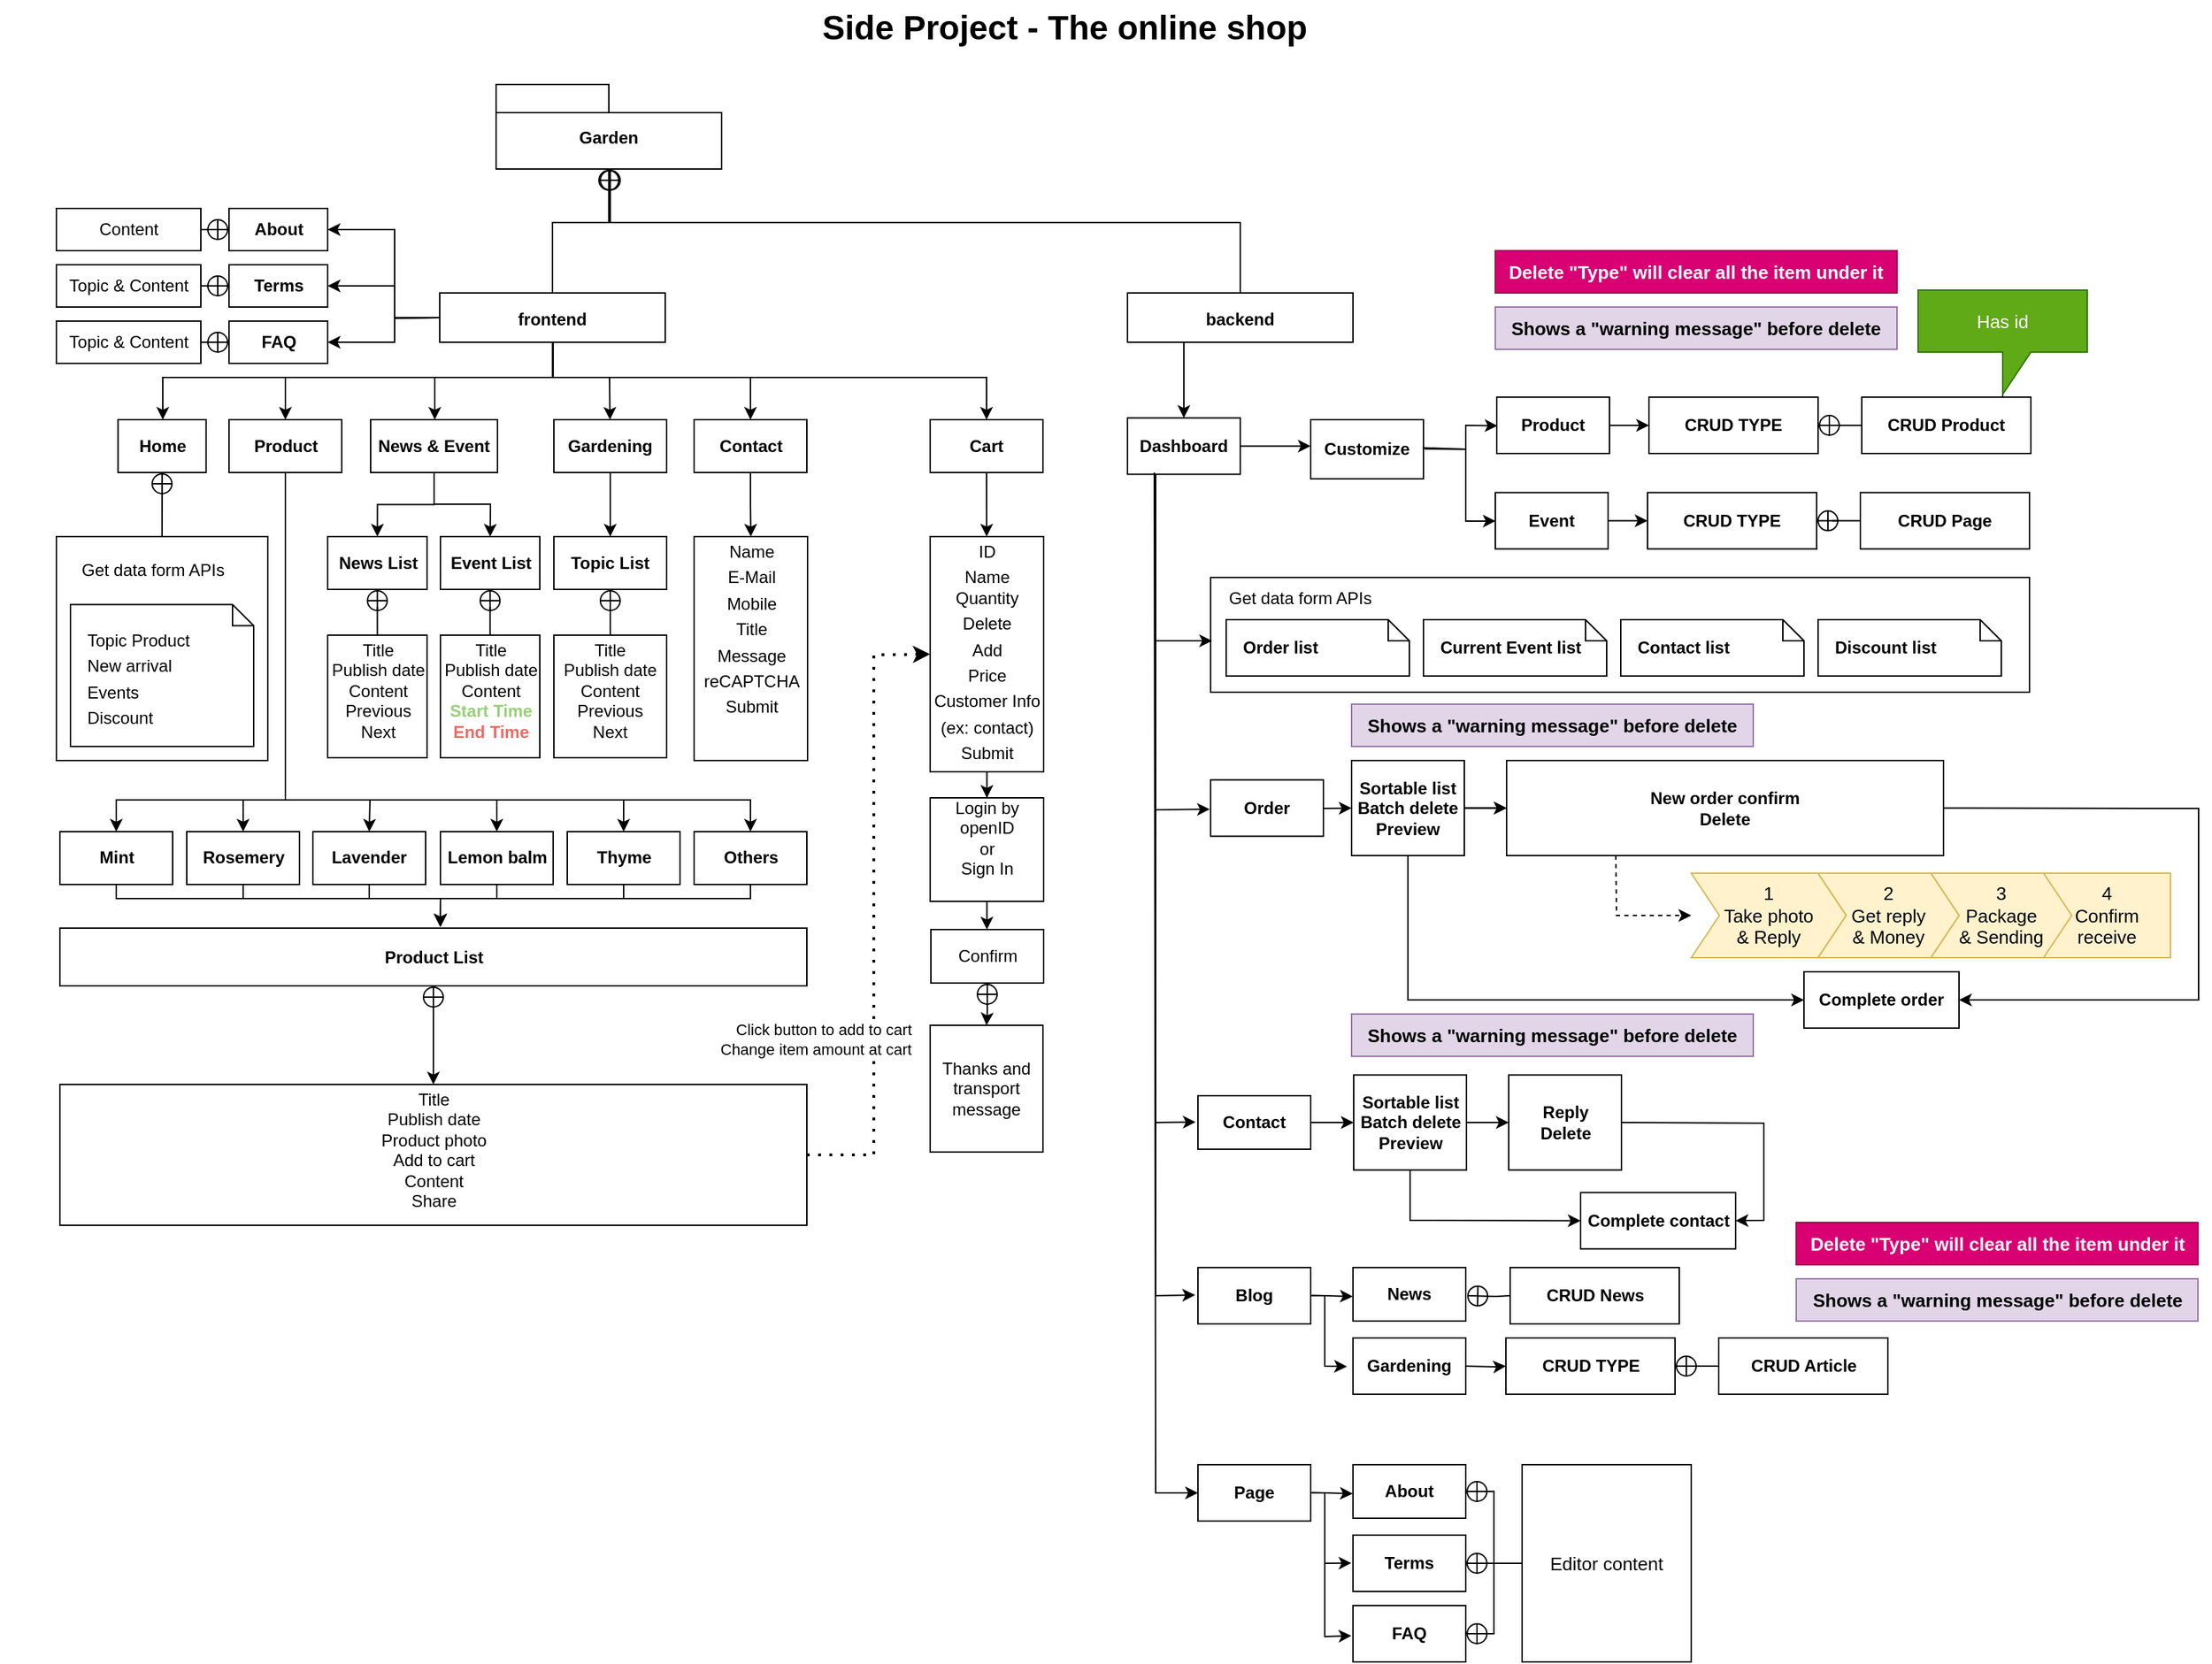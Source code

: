<mxfile version="20.8.5" type="github">
  <diagram name="Page-1" id="929967ad-93f9-6ef4-fab6-5d389245f69c">
    <mxGraphModel dx="1590" dy="880" grid="1" gridSize="10" guides="1" tooltips="1" connect="0" arrows="1" fold="1" page="1" pageScale="1.5" pageWidth="1169" pageHeight="826" background="none" math="0" shadow="0">
      <root>
        <mxCell id="0" style=";html=1;" />
        <mxCell id="1" style=";html=1;" parent="0" />
        <mxCell id="c9Z2P-Aph-3SfG2yVZ---110" value="" style="rounded=0;whiteSpace=wrap;html=1;fontColor=#000000;" vertex="1" parent="1">
          <mxGeometry x="979" y="450" width="581" height="81.5" as="geometry" />
        </mxCell>
        <mxCell id="1672d66443f91eb5-2" value="&lt;br&gt;Garden" style="shape=folder;tabWidth=80;tabHeight=20;tabPosition=left;strokeWidth=1;html=1;whiteSpace=wrap;align=center;fontSize=12;fontStyle=1" parent="1" vertex="1">
          <mxGeometry x="472" y="100" width="160" height="60" as="geometry" />
        </mxCell>
        <mxCell id="1672d66443f91eb5-13" style="edgeStyle=orthogonalEdgeStyle;rounded=0;html=1;jettySize=auto;orthogonalLoop=1;endArrow=circlePlus;endFill=0;" parent="1" source="1672d66443f91eb5-4" target="1672d66443f91eb5-2" edge="1">
          <mxGeometry relative="1" as="geometry">
            <Array as="points">
              <mxPoint x="512" y="198" />
              <mxPoint x="552" y="198" />
            </Array>
          </mxGeometry>
        </mxCell>
        <mxCell id="c9Z2P-Aph-3SfG2yVZ---2" value="" style="edgeStyle=orthogonalEdgeStyle;rounded=0;orthogonalLoop=1;jettySize=auto;html=1;" edge="1" parent="1" target="c9Z2P-Aph-3SfG2yVZ---1">
          <mxGeometry relative="1" as="geometry">
            <mxPoint x="515" y="283" as="sourcePoint" />
            <Array as="points">
              <mxPoint x="512.5" y="283" />
              <mxPoint x="512.5" y="308" />
              <mxPoint x="235.5" y="308" />
            </Array>
          </mxGeometry>
        </mxCell>
        <mxCell id="c9Z2P-Aph-3SfG2yVZ---4" value="" style="edgeStyle=orthogonalEdgeStyle;rounded=0;orthogonalLoop=1;jettySize=auto;html=1;" edge="1" parent="1" source="1672d66443f91eb5-4" target="c9Z2P-Aph-3SfG2yVZ---3">
          <mxGeometry relative="1" as="geometry">
            <Array as="points">
              <mxPoint x="512.5" y="308" />
              <mxPoint x="322.5" y="308" />
            </Array>
          </mxGeometry>
        </mxCell>
        <mxCell id="c9Z2P-Aph-3SfG2yVZ---10" value="" style="edgeStyle=orthogonalEdgeStyle;rounded=0;orthogonalLoop=1;jettySize=auto;html=1;entryX=0.5;entryY=0;entryDx=0;entryDy=0;" edge="1" parent="1" target="c9Z2P-Aph-3SfG2yVZ---5">
          <mxGeometry relative="1" as="geometry">
            <mxPoint x="512" y="259" as="sourcePoint" />
            <mxPoint x="417.5" y="319" as="targetPoint" />
            <Array as="points">
              <mxPoint x="511.5" y="308" />
              <mxPoint x="428.5" y="308" />
              <mxPoint x="428.5" y="338" />
            </Array>
          </mxGeometry>
        </mxCell>
        <mxCell id="c9Z2P-Aph-3SfG2yVZ---73" value="" style="edgeStyle=orthogonalEdgeStyle;rounded=0;orthogonalLoop=1;jettySize=auto;html=1;fontColor=#EA6B66;startArrow=none;startFill=0;endArrow=classic;endFill=1;" edge="1" parent="1" source="1672d66443f91eb5-4" target="c9Z2P-Aph-3SfG2yVZ---72">
          <mxGeometry relative="1" as="geometry">
            <Array as="points">
              <mxPoint x="400" y="265" />
              <mxPoint x="400" y="203" />
            </Array>
          </mxGeometry>
        </mxCell>
        <mxCell id="1672d66443f91eb5-4" value="&lt;p&gt;frontend&lt;/p&gt;" style="shape=rect;html=1;overflow=fill;whiteSpace=wrap;align=center;fontStyle=1" parent="1" vertex="1">
          <mxGeometry x="432" y="248" width="160" height="35" as="geometry" />
        </mxCell>
        <mxCell id="1672d66443f91eb5-15" style="edgeStyle=orthogonalEdgeStyle;rounded=0;html=1;endArrow=circlePlus;endFill=0;jettySize=auto;orthogonalLoop=1;exitX=0.5;exitY=0;exitDx=0;exitDy=0;" parent="1" source="1672d66443f91eb5-5" target="1672d66443f91eb5-2" edge="1">
          <mxGeometry relative="1" as="geometry">
            <Array as="points">
              <mxPoint x="1000" y="198" />
              <mxPoint x="553" y="198" />
            </Array>
          </mxGeometry>
        </mxCell>
        <mxCell id="1672d66443f91eb5-5" value="&lt;p&gt;backend&lt;/p&gt;" style="shape=rect;html=1;overflow=fill;whiteSpace=wrap;align=center;fontStyle=1" parent="1" vertex="1">
          <mxGeometry x="920" y="248" width="160" height="35" as="geometry" />
        </mxCell>
        <mxCell id="1672d66443f91eb5-14" style="edgeStyle=orthogonalEdgeStyle;rounded=0;html=1;endArrow=circlePlus;endFill=0;jettySize=auto;orthogonalLoop=1;entryX=0.5;entryY=1;entryDx=0;entryDy=0;exitX=0.5;exitY=0;exitDx=0;exitDy=0;" parent="1" source="1672d66443f91eb5-10" target="c9Z2P-Aph-3SfG2yVZ---1" edge="1">
          <mxGeometry relative="1" as="geometry">
            <Array as="points">
              <mxPoint x="235.5" y="388" />
            </Array>
          </mxGeometry>
        </mxCell>
        <mxCell id="c9Z2P-Aph-3SfG2yVZ---13" value="" style="edgeStyle=orthogonalEdgeStyle;rounded=0;orthogonalLoop=1;jettySize=auto;html=1;endArrow=none;endFill=0;" edge="1" parent="1" source="1672d66443f91eb5-10" target="c9Z2P-Aph-3SfG2yVZ---1">
          <mxGeometry relative="1" as="geometry" />
        </mxCell>
        <mxCell id="1672d66443f91eb5-10" value="&lt;p style=&quot;margin: 0px ; margin-top: 4px ; text-align: center&quot;&gt;&lt;br&gt;&lt;/p&gt;" style="shape=rect;html=1;overflow=fill;whiteSpace=wrap;" parent="1" vertex="1">
          <mxGeometry x="160" y="421" width="150" height="159" as="geometry" />
        </mxCell>
        <mxCell id="1672d66443f91eb5-11" value="&lt;b&gt;Contact list&lt;/b&gt;" style="shape=note;size=15;align=left;spacingLeft=10;html=1;whiteSpace=wrap;strokeWidth=1;fontSize=12;" parent="1" vertex="1">
          <mxGeometry x="1270" y="480" width="130" height="40" as="geometry" />
        </mxCell>
        <mxCell id="1672d66443f91eb5-12" value="&lt;b&gt;Order list&lt;/b&gt;" style="shape=note;size=15;align=left;spacingLeft=10;html=1;whiteSpace=wrap;strokeWidth=1;fontSize=12;" parent="1" vertex="1">
          <mxGeometry x="990" y="480" width="130" height="40" as="geometry" />
        </mxCell>
        <mxCell id="1672d66443f91eb5-23" value="Side Project - The online shop" style="text;strokeColor=none;fillColor=none;html=1;fontSize=24;fontStyle=1;verticalAlign=middle;align=center;" parent="1" vertex="1">
          <mxGeometry x="120" y="40" width="1510" height="40" as="geometry" />
        </mxCell>
        <mxCell id="c9Z2P-Aph-3SfG2yVZ---14" value="" style="edgeStyle=orthogonalEdgeStyle;rounded=0;orthogonalLoop=1;jettySize=auto;html=1;endArrow=none;endFill=0;" edge="1" parent="1" source="c9Z2P-Aph-3SfG2yVZ---1" target="1672d66443f91eb5-10">
          <mxGeometry relative="1" as="geometry" />
        </mxCell>
        <mxCell id="c9Z2P-Aph-3SfG2yVZ---1" value="Home" style="whiteSpace=wrap;html=1;fontStyle=1;" vertex="1" parent="1">
          <mxGeometry x="203.75" y="338" width="62.5" height="37.5" as="geometry" />
        </mxCell>
        <mxCell id="c9Z2P-Aph-3SfG2yVZ---3" value="Product" style="whiteSpace=wrap;html=1;fontStyle=1;" vertex="1" parent="1">
          <mxGeometry x="282.5" y="338" width="80" height="37.5" as="geometry" />
        </mxCell>
        <mxCell id="c9Z2P-Aph-3SfG2yVZ---23" value="" style="edgeStyle=orthogonalEdgeStyle;rounded=0;orthogonalLoop=1;jettySize=auto;html=1;startArrow=none;startFill=0;endArrow=classic;endFill=1;entryX=0.5;entryY=0;entryDx=0;entryDy=0;" edge="1" parent="1" source="c9Z2P-Aph-3SfG2yVZ---5" target="c9Z2P-Aph-3SfG2yVZ---21">
          <mxGeometry relative="1" as="geometry" />
        </mxCell>
        <mxCell id="c9Z2P-Aph-3SfG2yVZ---5" value="&lt;b&gt;News &amp;amp; Event&lt;/b&gt;" style="rounded=0;whiteSpace=wrap;html=1;" vertex="1" parent="1">
          <mxGeometry x="383" y="338" width="90" height="37.5" as="geometry" />
        </mxCell>
        <mxCell id="c9Z2P-Aph-3SfG2yVZ---11" value="&lt;p style=&quot;margin: 4px 0px 0px;&quot;&gt;&lt;/p&gt;&lt;span style=&quot;background-color: initial;&quot;&gt;&lt;div style=&quot;text-align: center;&quot;&gt;&lt;span style=&quot;background-color: initial;&quot;&gt;Title&lt;/span&gt;&lt;/div&gt;&lt;/span&gt;&lt;span style=&quot;background-color: initial;&quot;&gt;&lt;div style=&quot;text-align: center;&quot;&gt;&lt;span style=&quot;background-color: initial;&quot;&gt;Publish date&lt;/span&gt;&lt;/div&gt;&lt;/span&gt;&lt;span style=&quot;background-color: initial;&quot;&gt;&lt;div style=&quot;text-align: center;&quot;&gt;&lt;span style=&quot;background-color: initial;&quot;&gt;Content&lt;/span&gt;&lt;/div&gt;&lt;/span&gt;&lt;div style=&quot;text-align: center;&quot;&gt;Previous&lt;br&gt;&lt;/div&gt;&lt;div style=&quot;text-align: center;&quot;&gt;Next&lt;br&gt;&lt;/div&gt;&lt;p&gt;&lt;/p&gt;" style="shape=rect;html=1;overflow=fill;whiteSpace=wrap;align=left;" vertex="1" parent="1">
          <mxGeometry x="352.5" y="491" width="70.5" height="87" as="geometry" />
        </mxCell>
        <mxCell id="c9Z2P-Aph-3SfG2yVZ---17" value="&lt;b&gt;Gardening&lt;/b&gt;" style="rounded=0;whiteSpace=wrap;html=1;" vertex="1" parent="1">
          <mxGeometry x="513" y="338" width="80" height="37.5" as="geometry" />
        </mxCell>
        <mxCell id="c9Z2P-Aph-3SfG2yVZ---25" value="" style="edgeStyle=orthogonalEdgeStyle;rounded=0;orthogonalLoop=1;jettySize=auto;html=1;startArrow=circlePlus;startFill=0;endArrow=none;endFill=0;" edge="1" parent="1" source="c9Z2P-Aph-3SfG2yVZ---21" target="c9Z2P-Aph-3SfG2yVZ---11">
          <mxGeometry relative="1" as="geometry" />
        </mxCell>
        <mxCell id="c9Z2P-Aph-3SfG2yVZ---21" value="&lt;b&gt;News List&lt;/b&gt;" style="rounded=0;whiteSpace=wrap;html=1;" vertex="1" parent="1">
          <mxGeometry x="352.5" y="421" width="70.5" height="37.5" as="geometry" />
        </mxCell>
        <mxCell id="c9Z2P-Aph-3SfG2yVZ---36" value="" style="edgeStyle=orthogonalEdgeStyle;rounded=0;orthogonalLoop=1;jettySize=auto;html=1;startArrow=circlePlus;startFill=0;endArrow=none;endFill=0;" edge="1" parent="1" source="c9Z2P-Aph-3SfG2yVZ---22" target="c9Z2P-Aph-3SfG2yVZ---35">
          <mxGeometry relative="1" as="geometry" />
        </mxCell>
        <mxCell id="c9Z2P-Aph-3SfG2yVZ---22" value="&lt;b&gt;Event List&lt;/b&gt;" style="rounded=0;whiteSpace=wrap;html=1;" vertex="1" parent="1">
          <mxGeometry x="432.5" y="421" width="70.5" height="37.5" as="geometry" />
        </mxCell>
        <mxCell id="c9Z2P-Aph-3SfG2yVZ---24" value="" style="endArrow=classic;html=1;rounded=0;exitX=0.5;exitY=1;exitDx=0;exitDy=0;entryX=0.5;entryY=0;entryDx=0;entryDy=0;" edge="1" parent="1" target="c9Z2P-Aph-3SfG2yVZ---22">
          <mxGeometry width="50" height="50" relative="1" as="geometry">
            <mxPoint x="428" y="379.5" as="sourcePoint" />
            <mxPoint x="583" y="408" as="targetPoint" />
            <Array as="points">
              <mxPoint x="428" y="398" />
              <mxPoint x="468" y="398" />
            </Array>
          </mxGeometry>
        </mxCell>
        <mxCell id="c9Z2P-Aph-3SfG2yVZ---63" value="" style="edgeStyle=orthogonalEdgeStyle;rounded=0;orthogonalLoop=1;jettySize=auto;html=1;fontColor=#EA6B66;startArrow=none;startFill=0;endArrow=classic;endFill=1;" edge="1" parent="1" source="c9Z2P-Aph-3SfG2yVZ---27" target="c9Z2P-Aph-3SfG2yVZ---62">
          <mxGeometry relative="1" as="geometry" />
        </mxCell>
        <mxCell id="c9Z2P-Aph-3SfG2yVZ---27" value="&lt;b&gt;Contact&lt;/b&gt;" style="rounded=0;whiteSpace=wrap;html=1;" vertex="1" parent="1">
          <mxGeometry x="612.5" y="338" width="80" height="37.5" as="geometry" />
        </mxCell>
        <mxCell id="c9Z2P-Aph-3SfG2yVZ---30" value="&lt;b&gt;Mint&lt;/b&gt;" style="rounded=0;whiteSpace=wrap;html=1;" vertex="1" parent="1">
          <mxGeometry x="162.5" y="630.5" width="80" height="37.5" as="geometry" />
        </mxCell>
        <mxCell id="c9Z2P-Aph-3SfG2yVZ---31" value="" style="endArrow=classic;html=1;rounded=0;endFill=1;entryX=0.5;entryY=0;entryDx=0;entryDy=0;" edge="1" parent="1" target="c9Z2P-Aph-3SfG2yVZ---30">
          <mxGeometry width="50" height="50" relative="1" as="geometry">
            <mxPoint x="322.5" y="378" as="sourcePoint" />
            <mxPoint x="512.5" y="708" as="targetPoint" />
            <Array as="points">
              <mxPoint x="322.5" y="608" />
              <mxPoint x="202.5" y="608" />
            </Array>
          </mxGeometry>
        </mxCell>
        <mxCell id="c9Z2P-Aph-3SfG2yVZ---33" value="&lt;b&gt;Rosemery&lt;/b&gt;" style="rounded=0;whiteSpace=wrap;html=1;" vertex="1" parent="1">
          <mxGeometry x="252.5" y="630.5" width="80" height="37.5" as="geometry" />
        </mxCell>
        <mxCell id="c9Z2P-Aph-3SfG2yVZ---34" value="&lt;b&gt;Lavender&lt;/b&gt;" style="rounded=0;whiteSpace=wrap;html=1;" vertex="1" parent="1">
          <mxGeometry x="342" y="630.5" width="80" height="37.5" as="geometry" />
        </mxCell>
        <mxCell id="c9Z2P-Aph-3SfG2yVZ---35" value="&lt;p style=&quot;margin: 4px 0px 0px;&quot;&gt;&lt;/p&gt;&lt;span style=&quot;background-color: initial;&quot;&gt;&lt;div style=&quot;text-align: center;&quot;&gt;&lt;span style=&quot;background-color: initial;&quot;&gt;Title&lt;/span&gt;&lt;/div&gt;&lt;/span&gt;&lt;span style=&quot;background-color: initial;&quot;&gt;&lt;div style=&quot;text-align: center;&quot;&gt;&lt;span style=&quot;background-color: initial;&quot;&gt;Publish date&lt;/span&gt;&lt;/div&gt;&lt;/span&gt;&lt;span style=&quot;background-color: initial;&quot;&gt;&lt;div style=&quot;text-align: center;&quot;&gt;&lt;span style=&quot;background-color: initial;&quot;&gt;Content&lt;/span&gt;&lt;/div&gt;&lt;/span&gt;&lt;div style=&quot;text-align: center;&quot;&gt;&lt;b&gt;&lt;font color=&quot;#97d077&quot;&gt;Start Time&lt;/font&gt;&lt;/b&gt;&lt;/div&gt;&lt;div style=&quot;text-align: center;&quot;&gt;&lt;font color=&quot;#ea6b66&quot;&gt;&lt;b&gt;End Time&lt;/b&gt;&lt;/font&gt;&lt;/div&gt;&lt;p&gt;&lt;/p&gt;" style="shape=rect;html=1;overflow=fill;whiteSpace=wrap;align=left;" vertex="1" parent="1">
          <mxGeometry x="432.5" y="491" width="70.5" height="87" as="geometry" />
        </mxCell>
        <mxCell id="c9Z2P-Aph-3SfG2yVZ---37" value="" style="endArrow=classic;html=1;rounded=0;entryX=0.5;entryY=0;entryDx=0;entryDy=0;" edge="1" parent="1" target="c9Z2P-Aph-3SfG2yVZ---33">
          <mxGeometry width="50" height="50" relative="1" as="geometry">
            <mxPoint x="322.5" y="378" as="sourcePoint" />
            <mxPoint x="422.5" y="488" as="targetPoint" />
            <Array as="points">
              <mxPoint x="322.5" y="608" />
              <mxPoint x="292.5" y="608" />
            </Array>
          </mxGeometry>
        </mxCell>
        <mxCell id="c9Z2P-Aph-3SfG2yVZ---38" value="&lt;b&gt;Lemon balm&lt;/b&gt;" style="rounded=0;whiteSpace=wrap;html=1;" vertex="1" parent="1">
          <mxGeometry x="432.5" y="630.5" width="80" height="37.5" as="geometry" />
        </mxCell>
        <mxCell id="c9Z2P-Aph-3SfG2yVZ---39" value="" style="endArrow=classic;html=1;rounded=0;fontColor=#EA6B66;exitX=0.5;exitY=1;exitDx=0;exitDy=0;entryX=0.5;entryY=0;entryDx=0;entryDy=0;" edge="1" parent="1" source="c9Z2P-Aph-3SfG2yVZ---3" target="c9Z2P-Aph-3SfG2yVZ---34">
          <mxGeometry width="50" height="50" relative="1" as="geometry">
            <mxPoint x="582.5" y="588" as="sourcePoint" />
            <mxPoint x="632.5" y="538" as="targetPoint" />
            <Array as="points">
              <mxPoint x="322.5" y="608" />
              <mxPoint x="382.5" y="608" />
            </Array>
          </mxGeometry>
        </mxCell>
        <mxCell id="c9Z2P-Aph-3SfG2yVZ---40" value="" style="endArrow=classic;html=1;rounded=0;fontColor=#EA6B66;entryX=0.5;entryY=0;entryDx=0;entryDy=0;exitX=0.5;exitY=1;exitDx=0;exitDy=0;" edge="1" parent="1" source="c9Z2P-Aph-3SfG2yVZ---3" target="c9Z2P-Aph-3SfG2yVZ---38">
          <mxGeometry width="50" height="50" relative="1" as="geometry">
            <mxPoint x="532.5" y="738" as="sourcePoint" />
            <mxPoint x="582.5" y="688" as="targetPoint" />
            <Array as="points">
              <mxPoint x="322.5" y="608" />
              <mxPoint x="472.5" y="608" />
            </Array>
          </mxGeometry>
        </mxCell>
        <mxCell id="c9Z2P-Aph-3SfG2yVZ---41" value="&lt;p style=&quot;margin: 4px 0px 0px;&quot;&gt;&lt;/p&gt;&lt;span style=&quot;background-color: initial;&quot;&gt;&lt;div style=&quot;text-align: center;&quot;&gt;&lt;span style=&quot;background-color: initial;&quot;&gt;Title&lt;/span&gt;&lt;/div&gt;&lt;/span&gt;&lt;span style=&quot;background-color: initial;&quot;&gt;&lt;div style=&quot;text-align: center;&quot;&gt;&lt;span style=&quot;background-color: initial;&quot;&gt;Publish date&lt;/span&gt;&lt;/div&gt;&lt;/span&gt;&lt;div style=&quot;border-color: var(--border-color); text-align: center;&quot;&gt;Product photo&lt;/div&gt;&lt;div style=&quot;border-color: var(--border-color); text-align: center;&quot;&gt;Add to cart&lt;/div&gt;&lt;span style=&quot;background-color: initial;&quot;&gt;&lt;div style=&quot;text-align: center;&quot;&gt;&lt;span style=&quot;background-color: initial;&quot;&gt;Content&lt;/span&gt;&lt;/div&gt;&lt;div style=&quot;text-align: center;&quot;&gt;&lt;span style=&quot;background-color: initial;&quot;&gt;Share&lt;/span&gt;&lt;/div&gt;&lt;/span&gt;&lt;p&gt;&lt;/p&gt;" style="shape=rect;html=1;overflow=fill;whiteSpace=wrap;align=left;" vertex="1" parent="1">
          <mxGeometry x="162.5" y="810" width="530" height="100" as="geometry" />
        </mxCell>
        <mxCell id="c9Z2P-Aph-3SfG2yVZ---59" value="" style="edgeStyle=orthogonalEdgeStyle;rounded=0;orthogonalLoop=1;jettySize=auto;html=1;fontColor=#EA6B66;startArrow=circlePlus;startFill=0;endArrow=classic;endFill=1;" edge="1" parent="1" source="c9Z2P-Aph-3SfG2yVZ---42" target="c9Z2P-Aph-3SfG2yVZ---41">
          <mxGeometry relative="1" as="geometry" />
        </mxCell>
        <mxCell id="c9Z2P-Aph-3SfG2yVZ---42" value="&lt;b&gt;Product List&lt;/b&gt;" style="rounded=0;whiteSpace=wrap;html=1;" vertex="1" parent="1">
          <mxGeometry x="162.5" y="699" width="530" height="41" as="geometry" />
        </mxCell>
        <mxCell id="c9Z2P-Aph-3SfG2yVZ---43" value="" style="endArrow=classic;html=1;rounded=0;fontColor=#EA6B66;exitX=0.5;exitY=1;exitDx=0;exitDy=0;" edge="1" parent="1" source="c9Z2P-Aph-3SfG2yVZ---30">
          <mxGeometry width="50" height="50" relative="1" as="geometry">
            <mxPoint x="562.5" y="618" as="sourcePoint" />
            <mxPoint x="432.5" y="698" as="targetPoint" />
            <Array as="points">
              <mxPoint x="202.5" y="678" />
              <mxPoint x="432.5" y="678" />
            </Array>
          </mxGeometry>
        </mxCell>
        <mxCell id="c9Z2P-Aph-3SfG2yVZ---44" value="" style="endArrow=classic;html=1;rounded=0;fontColor=#EA6B66;exitX=0.5;exitY=1;exitDx=0;exitDy=0;" edge="1" parent="1" source="c9Z2P-Aph-3SfG2yVZ---33">
          <mxGeometry width="50" height="50" relative="1" as="geometry">
            <mxPoint x="632.5" y="598" as="sourcePoint" />
            <mxPoint x="432.5" y="698" as="targetPoint" />
            <Array as="points">
              <mxPoint x="292.5" y="678" />
              <mxPoint x="432.5" y="678" />
            </Array>
          </mxGeometry>
        </mxCell>
        <mxCell id="c9Z2P-Aph-3SfG2yVZ---45" value="&lt;b&gt;Thyme&lt;/b&gt;" style="rounded=0;whiteSpace=wrap;html=1;" vertex="1" parent="1">
          <mxGeometry x="522.5" y="630.5" width="80" height="37.5" as="geometry" />
        </mxCell>
        <mxCell id="c9Z2P-Aph-3SfG2yVZ---46" value="&lt;b&gt;Others&lt;/b&gt;" style="rounded=0;whiteSpace=wrap;html=1;" vertex="1" parent="1">
          <mxGeometry x="612.5" y="630.5" width="80" height="37.5" as="geometry" />
        </mxCell>
        <mxCell id="c9Z2P-Aph-3SfG2yVZ---47" value="" style="endArrow=classic;html=1;rounded=0;fontColor=#EA6B66;exitX=0.5;exitY=1;exitDx=0;exitDy=0;" edge="1" parent="1" source="c9Z2P-Aph-3SfG2yVZ---34">
          <mxGeometry width="50" height="50" relative="1" as="geometry">
            <mxPoint x="382.5" y="668" as="sourcePoint" />
            <mxPoint x="432.5" y="698" as="targetPoint" />
            <Array as="points">
              <mxPoint x="382" y="678" />
              <mxPoint x="432.5" y="678" />
            </Array>
          </mxGeometry>
        </mxCell>
        <mxCell id="c9Z2P-Aph-3SfG2yVZ---48" value="" style="endArrow=classic;html=1;rounded=0;fontColor=#EA6B66;exitX=0.5;exitY=1;exitDx=0;exitDy=0;" edge="1" parent="1" source="c9Z2P-Aph-3SfG2yVZ---38">
          <mxGeometry width="50" height="50" relative="1" as="geometry">
            <mxPoint x="932.5" y="728" as="sourcePoint" />
            <mxPoint x="432.5" y="698" as="targetPoint" />
            <Array as="points">
              <mxPoint x="472.5" y="678" />
              <mxPoint x="432.5" y="678" />
            </Array>
          </mxGeometry>
        </mxCell>
        <mxCell id="c9Z2P-Aph-3SfG2yVZ---49" value="" style="endArrow=classic;html=1;rounded=0;fontColor=#EA6B66;exitX=0.5;exitY=1;exitDx=0;exitDy=0;entryX=0.509;entryY=-0.027;entryDx=0;entryDy=0;entryPerimeter=0;" edge="1" parent="1" source="c9Z2P-Aph-3SfG2yVZ---45" target="c9Z2P-Aph-3SfG2yVZ---42">
          <mxGeometry width="50" height="50" relative="1" as="geometry">
            <mxPoint x="562.5" y="728" as="sourcePoint" />
            <mxPoint x="612.5" y="678" as="targetPoint" />
            <Array as="points">
              <mxPoint x="562.5" y="678" />
              <mxPoint x="432.5" y="678" />
            </Array>
          </mxGeometry>
        </mxCell>
        <mxCell id="c9Z2P-Aph-3SfG2yVZ---50" value="" style="endArrow=classic;html=1;rounded=0;fontColor=#EA6B66;exitX=0.5;exitY=1;exitDx=0;exitDy=0;" edge="1" parent="1" source="c9Z2P-Aph-3SfG2yVZ---46">
          <mxGeometry width="50" height="50" relative="1" as="geometry">
            <mxPoint x="652.5" y="668" as="sourcePoint" />
            <mxPoint x="432.5" y="698" as="targetPoint" />
            <Array as="points">
              <mxPoint x="652.5" y="678" />
              <mxPoint x="562.5" y="678" />
              <mxPoint x="432.5" y="678" />
            </Array>
          </mxGeometry>
        </mxCell>
        <mxCell id="c9Z2P-Aph-3SfG2yVZ---52" value="" style="endArrow=classic;html=1;rounded=0;fontColor=#EA6B66;exitX=0.5;exitY=1;exitDx=0;exitDy=0;entryX=0.5;entryY=0;entryDx=0;entryDy=0;" edge="1" parent="1" source="c9Z2P-Aph-3SfG2yVZ---3" target="c9Z2P-Aph-3SfG2yVZ---45">
          <mxGeometry width="50" height="50" relative="1" as="geometry">
            <mxPoint x="652.5" y="568" as="sourcePoint" />
            <mxPoint x="702.5" y="518" as="targetPoint" />
            <Array as="points">
              <mxPoint x="322.5" y="608" />
              <mxPoint x="562.5" y="608" />
            </Array>
          </mxGeometry>
        </mxCell>
        <mxCell id="c9Z2P-Aph-3SfG2yVZ---53" value="" style="endArrow=classic;html=1;rounded=0;fontColor=#EA6B66;exitX=0.5;exitY=1;exitDx=0;exitDy=0;entryX=0.5;entryY=0;entryDx=0;entryDy=0;" edge="1" parent="1" source="c9Z2P-Aph-3SfG2yVZ---3" target="c9Z2P-Aph-3SfG2yVZ---46">
          <mxGeometry width="50" height="50" relative="1" as="geometry">
            <mxPoint x="772.5" y="598" as="sourcePoint" />
            <mxPoint x="822.5" y="548" as="targetPoint" />
            <Array as="points">
              <mxPoint x="322.5" y="608" />
              <mxPoint x="652.5" y="608" />
            </Array>
          </mxGeometry>
        </mxCell>
        <mxCell id="c9Z2P-Aph-3SfG2yVZ---54" value="&lt;p style=&quot;margin: 4px 0px 0px;&quot;&gt;&lt;/p&gt;&lt;span style=&quot;background-color: initial;&quot;&gt;&lt;div style=&quot;text-align: center;&quot;&gt;&lt;span style=&quot;background-color: initial;&quot;&gt;Title&lt;/span&gt;&lt;/div&gt;&lt;/span&gt;&lt;span style=&quot;background-color: initial;&quot;&gt;&lt;div style=&quot;text-align: center;&quot;&gt;&lt;span style=&quot;background-color: initial;&quot;&gt;Publish date&lt;/span&gt;&lt;/div&gt;&lt;/span&gt;&lt;span style=&quot;background-color: initial;&quot;&gt;&lt;div style=&quot;text-align: center;&quot;&gt;&lt;span style=&quot;background-color: initial;&quot;&gt;Content&lt;/span&gt;&lt;/div&gt;&lt;/span&gt;&lt;div style=&quot;text-align: center;&quot;&gt;Previous&lt;br&gt;&lt;/div&gt;&lt;div style=&quot;text-align: center;&quot;&gt;Next&lt;br&gt;&lt;/div&gt;&lt;p&gt;&lt;/p&gt;" style="shape=rect;html=1;overflow=fill;whiteSpace=wrap;align=left;" vertex="1" parent="1">
          <mxGeometry x="513" y="491" width="80" height="87" as="geometry" />
        </mxCell>
        <mxCell id="c9Z2P-Aph-3SfG2yVZ---55" value="" style="edgeStyle=orthogonalEdgeStyle;rounded=0;orthogonalLoop=1;jettySize=auto;html=1;startArrow=circlePlus;startFill=0;endArrow=none;endFill=0;" edge="1" parent="1" source="c9Z2P-Aph-3SfG2yVZ---56" target="c9Z2P-Aph-3SfG2yVZ---54">
          <mxGeometry relative="1" as="geometry" />
        </mxCell>
        <mxCell id="c9Z2P-Aph-3SfG2yVZ---56" value="&lt;b&gt;Topic List&lt;/b&gt;" style="rounded=0;whiteSpace=wrap;html=1;" vertex="1" parent="1">
          <mxGeometry x="513" y="421" width="80" height="37.5" as="geometry" />
        </mxCell>
        <mxCell id="c9Z2P-Aph-3SfG2yVZ---60" value="" style="endArrow=classic;html=1;rounded=0;fontColor=#EA6B66;exitX=0.5;exitY=1;exitDx=0;exitDy=0;entryX=0.5;entryY=0;entryDx=0;entryDy=0;" edge="1" parent="1" source="c9Z2P-Aph-3SfG2yVZ---17" target="c9Z2P-Aph-3SfG2yVZ---56">
          <mxGeometry width="50" height="50" relative="1" as="geometry">
            <mxPoint x="653" y="468" as="sourcePoint" />
            <mxPoint x="703" y="418" as="targetPoint" />
          </mxGeometry>
        </mxCell>
        <mxCell id="c9Z2P-Aph-3SfG2yVZ---61" value="" style="endArrow=classic;html=1;rounded=0;fontColor=#EA6B66;exitX=0.5;exitY=1;exitDx=0;exitDy=0;" edge="1" parent="1" source="1672d66443f91eb5-4" target="c9Z2P-Aph-3SfG2yVZ---17">
          <mxGeometry width="50" height="50" relative="1" as="geometry">
            <mxPoint x="672.5" y="488" as="sourcePoint" />
            <mxPoint x="722.5" y="438" as="targetPoint" />
            <Array as="points">
              <mxPoint x="512.5" y="308" />
              <mxPoint x="552.5" y="308" />
            </Array>
          </mxGeometry>
        </mxCell>
        <mxCell id="c9Z2P-Aph-3SfG2yVZ---62" value="&lt;p style=&quot;margin: 0px ; margin-top: 4px ; text-align: center&quot;&gt;Name&lt;/p&gt;&lt;p style=&quot;margin: 0px ; margin-top: 4px ; text-align: center&quot;&gt;E-Mail&lt;/p&gt;&lt;p style=&quot;margin: 0px ; margin-top: 4px ; text-align: center&quot;&gt;Mobile&lt;/p&gt;&lt;p style=&quot;margin: 0px ; margin-top: 4px ; text-align: center&quot;&gt;Title&lt;/p&gt;&lt;p style=&quot;margin: 0px ; margin-top: 4px ; text-align: center&quot;&gt;Message&lt;/p&gt;&lt;p style=&quot;margin: 0px ; margin-top: 4px ; text-align: center&quot;&gt;reCAPTCHA&lt;/p&gt;&lt;p style=&quot;margin: 0px ; margin-top: 4px ; text-align: center&quot;&gt;Submit&lt;/p&gt;" style="shape=rect;html=1;overflow=fill;whiteSpace=wrap;" vertex="1" parent="1">
          <mxGeometry x="612.5" y="421" width="80.5" height="159" as="geometry" />
        </mxCell>
        <mxCell id="c9Z2P-Aph-3SfG2yVZ---64" value="" style="endArrow=classic;html=1;rounded=0;fontColor=#EA6B66;exitX=0.5;exitY=1;exitDx=0;exitDy=0;" edge="1" parent="1" source="1672d66443f91eb5-4" target="c9Z2P-Aph-3SfG2yVZ---27">
          <mxGeometry width="50" height="50" relative="1" as="geometry">
            <mxPoint x="722.5" y="578" as="sourcePoint" />
            <mxPoint x="772.5" y="528" as="targetPoint" />
            <Array as="points">
              <mxPoint x="512.5" y="308" />
              <mxPoint x="652.5" y="308" />
            </Array>
          </mxGeometry>
        </mxCell>
        <mxCell id="c9Z2P-Aph-3SfG2yVZ---65" value="&lt;b&gt;Cart&lt;/b&gt;" style="rounded=0;whiteSpace=wrap;html=1;" vertex="1" parent="1">
          <mxGeometry x="780" y="338" width="80" height="37.5" as="geometry" />
        </mxCell>
        <mxCell id="c9Z2P-Aph-3SfG2yVZ---68" value="" style="edgeStyle=orthogonalEdgeStyle;rounded=0;orthogonalLoop=1;jettySize=auto;html=1;fontColor=#EA6B66;startArrow=none;startFill=0;endArrow=classic;endFill=1;" edge="1" parent="1" source="c9Z2P-Aph-3SfG2yVZ---66" target="c9Z2P-Aph-3SfG2yVZ---67">
          <mxGeometry relative="1" as="geometry" />
        </mxCell>
        <mxCell id="c9Z2P-Aph-3SfG2yVZ---66" value="&lt;p style=&quot;margin: 0px ; margin-top: 4px ; text-align: center&quot;&gt;&lt;span style=&quot;background-color: initial;&quot;&gt;ID&lt;/span&gt;&lt;br&gt;&lt;/p&gt;&lt;p style=&quot;margin: 0px ; margin-top: 4px ; text-align: center&quot;&gt;&lt;/p&gt;Name&lt;br&gt;Quantity&lt;p style=&quot;margin: 0px ; margin-top: 4px ; text-align: center&quot;&gt;&lt;span style=&quot;background-color: initial;&quot;&gt;Delete&lt;/span&gt;&lt;br&gt;&lt;/p&gt;&lt;p style=&quot;margin: 0px ; margin-top: 4px ; text-align: center&quot;&gt;Add&lt;/p&gt;&lt;p style=&quot;margin: 0px ; margin-top: 4px ; text-align: center&quot;&gt;Price&lt;/p&gt;&lt;p style=&quot;margin: 0px ; margin-top: 4px ; text-align: center&quot;&gt;Customer Info&lt;/p&gt;&lt;p style=&quot;margin: 0px ; margin-top: 4px ; text-align: center&quot;&gt;(ex: contact)&lt;/p&gt;&lt;p style=&quot;margin: 0px ; margin-top: 4px ; text-align: center&quot;&gt;Submit&lt;/p&gt;" style="shape=rect;html=1;overflow=fill;whiteSpace=wrap;" vertex="1" parent="1">
          <mxGeometry x="780" y="421" width="80.5" height="167" as="geometry" />
        </mxCell>
        <mxCell id="c9Z2P-Aph-3SfG2yVZ---70" value="" style="edgeStyle=orthogonalEdgeStyle;rounded=0;orthogonalLoop=1;jettySize=auto;html=1;fontColor=#EA6B66;startArrow=none;startFill=0;endArrow=classic;endFill=1;" edge="1" parent="1" source="c9Z2P-Aph-3SfG2yVZ---67" target="c9Z2P-Aph-3SfG2yVZ---69">
          <mxGeometry relative="1" as="geometry" />
        </mxCell>
        <mxCell id="c9Z2P-Aph-3SfG2yVZ---67" value="Login by openID&lt;br style=&quot;border-color: var(--border-color);&quot;&gt;or&lt;br style=&quot;border-color: var(--border-color);&quot;&gt;Sign In" style="shape=rect;html=1;overflow=fill;whiteSpace=wrap;" vertex="1" parent="1">
          <mxGeometry x="780" y="606.5" width="80.5" height="73.5" as="geometry" />
        </mxCell>
        <mxCell id="c9Z2P-Aph-3SfG2yVZ---99" value="" style="edgeStyle=orthogonalEdgeStyle;rounded=0;orthogonalLoop=1;jettySize=auto;html=1;fontColor=#000000;startArrow=circlePlus;startFill=0;endArrow=classic;endFill=1;" edge="1" parent="1" source="c9Z2P-Aph-3SfG2yVZ---69" target="c9Z2P-Aph-3SfG2yVZ---98">
          <mxGeometry relative="1" as="geometry" />
        </mxCell>
        <mxCell id="c9Z2P-Aph-3SfG2yVZ---69" value="Confirm" style="whiteSpace=wrap;html=1;" vertex="1" parent="1">
          <mxGeometry x="780.5" y="700" width="80" height="38" as="geometry" />
        </mxCell>
        <mxCell id="c9Z2P-Aph-3SfG2yVZ---81" value="" style="edgeStyle=orthogonalEdgeStyle;rounded=0;orthogonalLoop=1;jettySize=auto;html=1;fontColor=#000000;startArrow=circlePlus;startFill=0;endArrow=none;endFill=0;entryX=1;entryY=0.5;entryDx=0;entryDy=0;" edge="1" parent="1" source="c9Z2P-Aph-3SfG2yVZ---72" target="c9Z2P-Aph-3SfG2yVZ---77">
          <mxGeometry relative="1" as="geometry" />
        </mxCell>
        <mxCell id="c9Z2P-Aph-3SfG2yVZ---72" value="&lt;font color=&quot;#000000&quot;&gt;About&lt;/font&gt;" style="whiteSpace=wrap;html=1;fontStyle=1;fontColor=#EA6B66;" vertex="1" parent="1">
          <mxGeometry x="282.5" y="188" width="70" height="30" as="geometry" />
        </mxCell>
        <mxCell id="c9Z2P-Aph-3SfG2yVZ---82" value="" style="edgeStyle=orthogonalEdgeStyle;rounded=0;orthogonalLoop=1;jettySize=auto;html=1;fontColor=#000000;startArrow=circlePlus;startFill=0;endArrow=none;endFill=0;entryX=1;entryY=0.5;entryDx=0;entryDy=0;" edge="1" parent="1" source="c9Z2P-Aph-3SfG2yVZ---74" target="c9Z2P-Aph-3SfG2yVZ---88">
          <mxGeometry relative="1" as="geometry">
            <mxPoint x="262.5" y="243" as="targetPoint" />
          </mxGeometry>
        </mxCell>
        <mxCell id="c9Z2P-Aph-3SfG2yVZ---74" value="&lt;font color=&quot;#000000&quot;&gt;Terms&lt;/font&gt;" style="whiteSpace=wrap;html=1;fontStyle=1;fontColor=#EA6B66;" vertex="1" parent="1">
          <mxGeometry x="282.5" y="228" width="70" height="30" as="geometry" />
        </mxCell>
        <mxCell id="c9Z2P-Aph-3SfG2yVZ---83" value="" style="edgeStyle=orthogonalEdgeStyle;rounded=0;orthogonalLoop=1;jettySize=auto;html=1;fontColor=#000000;startArrow=circlePlus;startFill=0;endArrow=none;endFill=0;entryX=1;entryY=0.5;entryDx=0;entryDy=0;" edge="1" parent="1" source="c9Z2P-Aph-3SfG2yVZ---75" target="c9Z2P-Aph-3SfG2yVZ---76">
          <mxGeometry relative="1" as="geometry" />
        </mxCell>
        <mxCell id="c9Z2P-Aph-3SfG2yVZ---75" value="&lt;font color=&quot;#000000&quot;&gt;FAQ&lt;/font&gt;" style="whiteSpace=wrap;html=1;fontStyle=1;fontColor=#EA6B66;" vertex="1" parent="1">
          <mxGeometry x="282.5" y="268" width="70" height="30" as="geometry" />
        </mxCell>
        <mxCell id="c9Z2P-Aph-3SfG2yVZ---76" value="&lt;span style=&quot;border-color: var(--border-color);&quot;&gt;Topic &amp;amp; Content&lt;/span&gt;" style="rounded=0;whiteSpace=wrap;html=1;" vertex="1" parent="1">
          <mxGeometry x="160" y="268" width="102.5" height="30" as="geometry" />
        </mxCell>
        <mxCell id="c9Z2P-Aph-3SfG2yVZ---77" value="Content" style="rounded=0;whiteSpace=wrap;html=1;" vertex="1" parent="1">
          <mxGeometry x="160" y="188" width="102.5" height="30" as="geometry" />
        </mxCell>
        <mxCell id="c9Z2P-Aph-3SfG2yVZ---88" value="Topic &amp;amp; Content" style="rounded=0;whiteSpace=wrap;html=1;" vertex="1" parent="1">
          <mxGeometry x="160" y="228" width="102.5" height="30" as="geometry" />
        </mxCell>
        <mxCell id="c9Z2P-Aph-3SfG2yVZ---90" value="" style="endArrow=classic;html=1;rounded=0;fontColor=#000000;exitX=0.5;exitY=1;exitDx=0;exitDy=0;" edge="1" parent="1" source="c9Z2P-Aph-3SfG2yVZ---65" target="c9Z2P-Aph-3SfG2yVZ---66">
          <mxGeometry width="50" height="50" relative="1" as="geometry">
            <mxPoint x="918" y="538" as="sourcePoint" />
            <mxPoint x="968" y="488" as="targetPoint" />
          </mxGeometry>
        </mxCell>
        <mxCell id="c9Z2P-Aph-3SfG2yVZ---91" value="" style="endArrow=classic;dashed=1;html=1;dashPattern=1 3;strokeWidth=2;rounded=0;fontColor=#000000;exitX=1;exitY=0.5;exitDx=0;exitDy=0;endFill=1;entryX=0;entryY=0.5;entryDx=0;entryDy=0;" edge="1" parent="1" source="c9Z2P-Aph-3SfG2yVZ---41" target="c9Z2P-Aph-3SfG2yVZ---66">
          <mxGeometry width="50" height="50" relative="1" as="geometry">
            <mxPoint x="740" y="808" as="sourcePoint" />
            <mxPoint x="790" y="758" as="targetPoint" />
            <Array as="points">
              <mxPoint x="740" y="860" />
              <mxPoint x="740" y="505" />
            </Array>
          </mxGeometry>
        </mxCell>
        <mxCell id="c9Z2P-Aph-3SfG2yVZ---92" value="&lt;div&gt;Click button to add to cart&lt;/div&gt;&lt;div&gt;&lt;span style=&quot;font-size: 11px;&quot;&gt;Change item amount at cart&lt;/span&gt;&lt;/div&gt;" style="edgeLabel;html=1;align=right;verticalAlign=middle;resizable=0;points=[];fontColor=#000000;spacing=2;" vertex="1" connectable="0" parent="c9Z2P-Aph-3SfG2yVZ---91">
          <mxGeometry x="-0.814" y="5" relative="1" as="geometry">
            <mxPoint x="34" y="-77" as="offset" />
          </mxGeometry>
        </mxCell>
        <mxCell id="c9Z2P-Aph-3SfG2yVZ---93" value="" style="endArrow=classic;html=1;rounded=0;fontColor=#000000;exitX=0;exitY=0.5;exitDx=0;exitDy=0;entryX=1;entryY=0.5;entryDx=0;entryDy=0;" edge="1" parent="1" source="1672d66443f91eb5-4" target="c9Z2P-Aph-3SfG2yVZ---75">
          <mxGeometry width="50" height="50" relative="1" as="geometry">
            <mxPoint x="710" y="268" as="sourcePoint" />
            <mxPoint x="760" y="218" as="targetPoint" />
            <Array as="points">
              <mxPoint x="400" y="266" />
              <mxPoint x="400" y="283" />
            </Array>
          </mxGeometry>
        </mxCell>
        <mxCell id="c9Z2P-Aph-3SfG2yVZ---94" value="" style="endArrow=classic;html=1;rounded=0;fontColor=#000000;exitX=0;exitY=0.5;exitDx=0;exitDy=0;entryX=1;entryY=0.5;entryDx=0;entryDy=0;" edge="1" parent="1" source="1672d66443f91eb5-4" target="c9Z2P-Aph-3SfG2yVZ---74">
          <mxGeometry width="50" height="50" relative="1" as="geometry">
            <mxPoint x="420" y="228" as="sourcePoint" />
            <mxPoint x="470" y="178" as="targetPoint" />
            <Array as="points">
              <mxPoint x="400" y="266" />
              <mxPoint x="400" y="243" />
            </Array>
          </mxGeometry>
        </mxCell>
        <mxCell id="c9Z2P-Aph-3SfG2yVZ---201" style="edgeStyle=orthogonalEdgeStyle;rounded=0;orthogonalLoop=1;jettySize=auto;html=1;entryX=0;entryY=0.446;entryDx=0;entryDy=0;entryPerimeter=0;strokeWidth=1;fontSize=13;fontColor=#FFB570;startArrow=none;startFill=0;endArrow=classic;endFill=1;" edge="1" parent="1" source="c9Z2P-Aph-3SfG2yVZ---96" target="c9Z2P-Aph-3SfG2yVZ---137">
          <mxGeometry relative="1" as="geometry" />
        </mxCell>
        <mxCell id="c9Z2P-Aph-3SfG2yVZ---96" value="Dashboard" style="whiteSpace=wrap;html=1;fontStyle=1;" vertex="1" parent="1">
          <mxGeometry x="920" y="336.75" width="80" height="40" as="geometry" />
        </mxCell>
        <mxCell id="c9Z2P-Aph-3SfG2yVZ---97" value="" style="endArrow=classic;html=1;rounded=0;fontColor=#000000;exitX=0.25;exitY=1;exitDx=0;exitDy=0;entryX=0.5;entryY=0;entryDx=0;entryDy=0;" edge="1" parent="1" source="1672d66443f91eb5-5" target="c9Z2P-Aph-3SfG2yVZ---96">
          <mxGeometry width="50" height="50" relative="1" as="geometry">
            <mxPoint x="999.38" y="283" as="sourcePoint" />
            <mxPoint x="999.44" y="338" as="targetPoint" />
          </mxGeometry>
        </mxCell>
        <mxCell id="c9Z2P-Aph-3SfG2yVZ---98" value="Thanks and transport message" style="whiteSpace=wrap;html=1;" vertex="1" parent="1">
          <mxGeometry x="780" y="768" width="80" height="90" as="geometry" />
        </mxCell>
        <mxCell id="c9Z2P-Aph-3SfG2yVZ---100" value="" style="endArrow=classic;html=1;rounded=0;fontColor=#000000;exitX=0.5;exitY=1;exitDx=0;exitDy=0;entryX=0.5;entryY=0;entryDx=0;entryDy=0;" edge="1" parent="1" source="1672d66443f91eb5-4" target="c9Z2P-Aph-3SfG2yVZ---65">
          <mxGeometry width="50" height="50" relative="1" as="geometry">
            <mxPoint x="810" y="358" as="sourcePoint" />
            <mxPoint x="860" y="308" as="targetPoint" />
            <Array as="points">
              <mxPoint x="512" y="308" />
              <mxPoint x="820" y="308" />
            </Array>
          </mxGeometry>
        </mxCell>
        <mxCell id="c9Z2P-Aph-3SfG2yVZ---103" value="&lt;b&gt;Current Event list&lt;/b&gt;" style="shape=note;size=15;align=left;spacingLeft=10;html=1;whiteSpace=wrap;strokeWidth=1;fontSize=12;" vertex="1" parent="1">
          <mxGeometry x="1130" y="480" width="130" height="40" as="geometry" />
        </mxCell>
        <mxCell id="c9Z2P-Aph-3SfG2yVZ---104" value="&lt;b&gt;Discount list&lt;/b&gt;" style="shape=note;size=15;align=left;spacingLeft=10;html=1;whiteSpace=wrap;strokeWidth=1;fontSize=12;" vertex="1" parent="1">
          <mxGeometry x="1410" y="480" width="130" height="40" as="geometry" />
        </mxCell>
        <mxCell id="c9Z2P-Aph-3SfG2yVZ---111" value="" style="endArrow=classic;html=1;rounded=0;fontColor=#000000;exitX=0.25;exitY=1;exitDx=0;exitDy=0;" edge="1" parent="1" source="c9Z2P-Aph-3SfG2yVZ---96">
          <mxGeometry width="50" height="50" relative="1" as="geometry">
            <mxPoint x="1000" y="378.0" as="sourcePoint" />
            <mxPoint x="980" y="495" as="targetPoint" />
            <Array as="points">
              <mxPoint x="940" y="495" />
            </Array>
          </mxGeometry>
        </mxCell>
        <mxCell id="c9Z2P-Aph-3SfG2yVZ---125" value="&lt;b style=&quot;border-color: var(--border-color); text-align: left;&quot;&gt;Blog&lt;/b&gt;" style="whiteSpace=wrap;html=1;fontStyle=1;" vertex="1" parent="1">
          <mxGeometry x="970" y="940" width="80" height="40" as="geometry" />
        </mxCell>
        <mxCell id="c9Z2P-Aph-3SfG2yVZ---137" value="&lt;b style=&quot;border-color: var(--border-color); text-align: left;&quot;&gt;Customize&lt;/b&gt;" style="whiteSpace=wrap;html=1;fontStyle=1;" vertex="1" parent="1">
          <mxGeometry x="1050" y="338" width="80" height="42" as="geometry" />
        </mxCell>
        <mxCell id="c9Z2P-Aph-3SfG2yVZ---218" value="" style="edgeStyle=orthogonalEdgeStyle;rounded=0;orthogonalLoop=1;jettySize=auto;html=1;strokeWidth=1;fontSize=13;fontColor=#FFB570;startArrow=none;startFill=0;endArrow=classic;endFill=1;" edge="1" parent="1" source="c9Z2P-Aph-3SfG2yVZ---138" target="c9Z2P-Aph-3SfG2yVZ---204">
          <mxGeometry relative="1" as="geometry" />
        </mxCell>
        <mxCell id="c9Z2P-Aph-3SfG2yVZ---138" value="&lt;b style=&quot;border-color: var(--border-color); text-align: left;&quot;&gt;Product&lt;br&gt;&lt;/b&gt;" style="whiteSpace=wrap;html=1;fontStyle=1;" vertex="1" parent="1">
          <mxGeometry x="1182" y="322" width="80" height="40" as="geometry" />
        </mxCell>
        <mxCell id="c9Z2P-Aph-3SfG2yVZ---146" value="Get data form APIs" style="text;html=1;strokeColor=none;fillColor=none;align=left;verticalAlign=middle;whiteSpace=wrap;rounded=0;fontColor=#000000;" vertex="1" parent="1">
          <mxGeometry x="990" y="450" width="120" height="30" as="geometry" />
        </mxCell>
        <mxCell id="c9Z2P-Aph-3SfG2yVZ---148" value="Get data form APIs" style="text;html=1;strokeColor=none;fillColor=none;align=left;verticalAlign=middle;whiteSpace=wrap;rounded=0;fontColor=#000000;" vertex="1" parent="1">
          <mxGeometry x="176" y="429.75" width="120" height="30" as="geometry" />
        </mxCell>
        <mxCell id="c9Z2P-Aph-3SfG2yVZ---149" value="&lt;p style=&quot;border-color: var(--border-color); margin: 4px 0px 0px;&quot;&gt;Topic Product&lt;br style=&quot;border-color: var(--border-color);&quot;&gt;&lt;/p&gt;&lt;p style=&quot;border-color: var(--border-color); margin: 4px 0px 0px;&quot;&gt;&lt;span style=&quot;border-color: var(--border-color); background-color: initial;&quot;&gt;New arrival&lt;/span&gt;&lt;/p&gt;&lt;p style=&quot;border-color: var(--border-color); margin: 4px 0px 0px;&quot;&gt;&lt;span style=&quot;border-color: var(--border-color); background-color: initial;&quot;&gt;Events&lt;/span&gt;&lt;/p&gt;&lt;p style=&quot;border-color: var(--border-color); margin: 4px 0px 0px;&quot;&gt;&lt;span style=&quot;border-color: var(--border-color); background-color: initial;&quot;&gt;Discount&lt;/span&gt;&lt;/p&gt;" style="shape=note;size=15;align=left;spacingLeft=10;html=1;whiteSpace=wrap;strokeWidth=1;fontSize=12;" vertex="1" parent="1">
          <mxGeometry x="170" y="469.25" width="130" height="100.75" as="geometry" />
        </mxCell>
        <mxCell id="c9Z2P-Aph-3SfG2yVZ---171" value="" style="endArrow=classic;html=1;rounded=0;fontColor=#000000;entryX=-0.007;entryY=0.521;entryDx=0;entryDy=0;exitX=0.25;exitY=1;exitDx=0;exitDy=0;entryPerimeter=0;" edge="1" parent="1" source="c9Z2P-Aph-3SfG2yVZ---96" target="c9Z2P-Aph-3SfG2yVZ---123">
          <mxGeometry width="50" height="50" relative="1" as="geometry">
            <mxPoint x="1000" y="547.75" as="sourcePoint" />
            <mxPoint x="980" y="699" as="targetPoint" />
            <Array as="points">
              <mxPoint x="940" y="615" />
            </Array>
          </mxGeometry>
        </mxCell>
        <mxCell id="c9Z2P-Aph-3SfG2yVZ---156" value="Shows a &quot;warning message&quot; before delete" style="text;html=1;strokeColor=#9673a6;fillColor=#e1d5e7;align=center;verticalAlign=middle;whiteSpace=wrap;rounded=0;fontSize=13;fontStyle=1" vertex="1" parent="1">
          <mxGeometry x="1079" y="540" width="285" height="30" as="geometry" />
        </mxCell>
        <mxCell id="c9Z2P-Aph-3SfG2yVZ---183" value="Shows a &quot;warning message&quot; before delete" style="text;html=1;strokeColor=#9673a6;fillColor=#e1d5e7;align=center;verticalAlign=middle;whiteSpace=wrap;rounded=0;fontSize=13;fontStyle=1" vertex="1" parent="1">
          <mxGeometry x="1079" y="760" width="285" height="30" as="geometry" />
        </mxCell>
        <mxCell id="c9Z2P-Aph-3SfG2yVZ---184" value="" style="endArrow=classic;html=1;rounded=0;fontColor=#000000;entryX=-0.02;entryY=0.492;entryDx=0;entryDy=0;exitX=0.25;exitY=1;exitDx=0;exitDy=0;entryPerimeter=0;" edge="1" parent="1" target="c9Z2P-Aph-3SfG2yVZ---121">
          <mxGeometry width="50" height="50" relative="1" as="geometry">
            <mxPoint x="940" y="380" as="sourcePoint" />
            <mxPoint x="979.44" y="727.84" as="targetPoint" />
            <Array as="points">
              <mxPoint x="940" y="837" />
            </Array>
          </mxGeometry>
        </mxCell>
        <mxCell id="c9Z2P-Aph-3SfG2yVZ---121" value="&lt;b style=&quot;border-color: var(--border-color); text-align: left;&quot;&gt;Contact&lt;/b&gt;" style="whiteSpace=wrap;html=1;fontStyle=1;" vertex="1" parent="1">
          <mxGeometry x="970" y="818" width="80" height="38" as="geometry" />
        </mxCell>
        <mxCell id="c9Z2P-Aph-3SfG2yVZ---150" value="&lt;b style=&quot;border-color: var(--border-color); text-align: left;&quot;&gt;Sortable list&lt;br&gt;Batch delete&lt;b style=&quot;border-color: var(--border-color);&quot;&gt;&lt;br style=&quot;border-color: var(--border-color);&quot;&gt;Preview&lt;/b&gt;&lt;br&gt;&lt;/b&gt;" style="whiteSpace=wrap;html=1;fontStyle=1;" vertex="1" parent="1">
          <mxGeometry x="1080.5" y="803.25" width="80" height="67.5" as="geometry" />
        </mxCell>
        <mxCell id="c9Z2P-Aph-3SfG2yVZ---153" value="&lt;b style=&quot;border-color: var(--border-color); text-align: left;&quot;&gt;Reply&lt;br&gt;Delete&lt;br&gt;&lt;/b&gt;" style="whiteSpace=wrap;html=1;fontStyle=1;" vertex="1" parent="1">
          <mxGeometry x="1190.5" y="803.25" width="80" height="67.5" as="geometry" />
        </mxCell>
        <mxCell id="c9Z2P-Aph-3SfG2yVZ---155" value="" style="edgeStyle=orthogonalEdgeStyle;rounded=0;orthogonalLoop=1;jettySize=auto;html=1;fontColor=#000000;startArrow=none;startFill=0;endArrow=classic;endFill=1;" edge="1" parent="1" source="c9Z2P-Aph-3SfG2yVZ---150" target="c9Z2P-Aph-3SfG2yVZ---153">
          <mxGeometry relative="1" as="geometry" />
        </mxCell>
        <mxCell id="c9Z2P-Aph-3SfG2yVZ---154" value="" style="endArrow=classic;html=1;rounded=0;fontColor=#000000;exitX=1;exitY=0.5;exitDx=0;exitDy=0;entryX=0;entryY=0.5;entryDx=0;entryDy=0;" edge="1" parent="1" source="c9Z2P-Aph-3SfG2yVZ---121" target="c9Z2P-Aph-3SfG2yVZ---150">
          <mxGeometry width="50" height="50" relative="1" as="geometry">
            <mxPoint x="1124.5" y="945.5" as="sourcePoint" />
            <mxPoint x="1174.5" y="895.5" as="targetPoint" />
          </mxGeometry>
        </mxCell>
        <mxCell id="c9Z2P-Aph-3SfG2yVZ---178" value="&lt;b style=&quot;border-color: var(--border-color); text-align: left;&quot;&gt;Complete contact&lt;br&gt;&lt;/b&gt;" style="whiteSpace=wrap;html=1;fontStyle=1;" vertex="1" parent="1">
          <mxGeometry x="1241.5" y="886.75" width="110" height="40" as="geometry" />
        </mxCell>
        <mxCell id="c9Z2P-Aph-3SfG2yVZ---179" value="" style="endArrow=classic;html=1;rounded=0;fontSize=13;fontColor=#808080;exitX=1;exitY=0.5;exitDx=0;exitDy=0;entryX=1;entryY=0.5;entryDx=0;entryDy=0;" edge="1" parent="1" target="c9Z2P-Aph-3SfG2yVZ---178" source="c9Z2P-Aph-3SfG2yVZ---153">
          <mxGeometry width="50" height="50" relative="1" as="geometry">
            <mxPoint x="1501.5" y="770.5" as="sourcePoint" />
            <mxPoint x="1511.5" y="626.75" as="targetPoint" />
            <Array as="points">
              <mxPoint x="1371.5" y="837.5" />
              <mxPoint x="1371.5" y="906.5" />
            </Array>
          </mxGeometry>
        </mxCell>
        <mxCell id="c9Z2P-Aph-3SfG2yVZ---180" value="" style="endArrow=classic;html=1;rounded=0;strokeWidth=1;fontSize=13;fontColor=#FFB570;entryX=0;entryY=0.5;entryDx=0;entryDy=0;exitX=0.5;exitY=1;exitDx=0;exitDy=0;" edge="1" parent="1" target="c9Z2P-Aph-3SfG2yVZ---178" source="c9Z2P-Aph-3SfG2yVZ---150">
          <mxGeometry width="50" height="50" relative="1" as="geometry">
            <mxPoint x="1121.5" y="885.5" as="sourcePoint" />
            <mxPoint x="1232.5" y="706.75" as="targetPoint" />
            <Array as="points">
              <mxPoint x="1120.5" y="906.5" />
            </Array>
          </mxGeometry>
        </mxCell>
        <mxCell id="c9Z2P-Aph-3SfG2yVZ---127" value="&lt;b style=&quot;border-color: var(--border-color); text-align: left;&quot;&gt;Gardening&lt;/b&gt;" style="whiteSpace=wrap;html=1;fontStyle=1;" vertex="1" parent="1">
          <mxGeometry x="1080" y="990" width="80" height="40" as="geometry" />
        </mxCell>
        <mxCell id="c9Z2P-Aph-3SfG2yVZ---126" value="&lt;b style=&quot;border-color: var(--border-color); text-align: left;&quot;&gt;News&lt;/b&gt;" style="whiteSpace=wrap;html=1;fontStyle=1;" vertex="1" parent="1">
          <mxGeometry x="1080" y="940" width="80" height="38" as="geometry" />
        </mxCell>
        <mxCell id="c9Z2P-Aph-3SfG2yVZ---123" value="&lt;b style=&quot;border-color: var(--border-color); text-align: left;&quot;&gt;&lt;b style=&quot;border-color: var(--border-color);&quot;&gt;Order&lt;/b&gt;&lt;/b&gt;" style="whiteSpace=wrap;html=1;fontStyle=1;" vertex="1" parent="1">
          <mxGeometry x="979" y="593.75" width="80" height="40" as="geometry" />
        </mxCell>
        <mxCell id="c9Z2P-Aph-3SfG2yVZ---158" value="&lt;b style=&quot;border-color: var(--border-color); text-align: left;&quot;&gt;Sortable list&lt;br&gt;Batch delete&lt;b style=&quot;border-color: var(--border-color);&quot;&gt;&lt;br style=&quot;border-color: var(--border-color);&quot;&gt;Preview&lt;/b&gt;&lt;br&gt;&lt;/b&gt;" style="whiteSpace=wrap;html=1;fontStyle=1;" vertex="1" parent="1">
          <mxGeometry x="1079" y="580" width="80" height="67.5" as="geometry" />
        </mxCell>
        <mxCell id="c9Z2P-Aph-3SfG2yVZ---159" value="&lt;b style=&quot;border-color: var(--border-color); text-align: left;&quot;&gt;New order confirm&lt;br&gt;Delete&lt;br&gt;&lt;/b&gt;" style="whiteSpace=wrap;html=1;fontStyle=1;" vertex="1" parent="1">
          <mxGeometry x="1189" y="580" width="310" height="67.5" as="geometry" />
        </mxCell>
        <mxCell id="c9Z2P-Aph-3SfG2yVZ---160" value="" style="endArrow=classic;html=1;rounded=0;fontColor=#000000;entryX=0;entryY=0.5;entryDx=0;entryDy=0;" edge="1" parent="1" target="c9Z2P-Aph-3SfG2yVZ---158">
          <mxGeometry width="50" height="50" relative="1" as="geometry">
            <mxPoint x="1059" y="614" as="sourcePoint" />
            <mxPoint x="1183" y="672.25" as="targetPoint" />
          </mxGeometry>
        </mxCell>
        <mxCell id="c9Z2P-Aph-3SfG2yVZ---157" value="" style="edgeStyle=orthogonalEdgeStyle;rounded=0;orthogonalLoop=1;jettySize=auto;html=1;fontColor=#000000;startArrow=none;startFill=0;endArrow=classic;endFill=1;" edge="1" parent="1" source="c9Z2P-Aph-3SfG2yVZ---158" target="c9Z2P-Aph-3SfG2yVZ---159">
          <mxGeometry relative="1" as="geometry" />
        </mxCell>
        <mxCell id="c9Z2P-Aph-3SfG2yVZ---165" value="" style="edgeStyle=orthogonalEdgeStyle;rounded=0;orthogonalLoop=1;jettySize=auto;html=1;fontColor=#000000;startArrow=none;startFill=0;endArrow=classic;endFill=1;" edge="1" parent="1" source="c9Z2P-Aph-3SfG2yVZ---158" target="c9Z2P-Aph-3SfG2yVZ---159">
          <mxGeometry relative="1" as="geometry">
            <mxPoint x="1159" y="613.8" as="sourcePoint" />
            <mxPoint x="1189" y="613.8" as="targetPoint" />
            <Array as="points">
              <mxPoint x="1389" y="613" />
              <mxPoint x="1389" y="613" />
            </Array>
          </mxGeometry>
        </mxCell>
        <mxCell id="c9Z2P-Aph-3SfG2yVZ---167" value="&lt;b style=&quot;border-color: var(--border-color); text-align: left;&quot;&gt;Complete order&lt;br&gt;&lt;/b&gt;" style="whiteSpace=wrap;html=1;fontStyle=1;" vertex="1" parent="1">
          <mxGeometry x="1400" y="730" width="110" height="40" as="geometry" />
        </mxCell>
        <mxCell id="c9Z2P-Aph-3SfG2yVZ---168" value="" style="endArrow=classic;html=1;rounded=0;fontSize=13;fontColor=#808080;exitX=1;exitY=0.5;exitDx=0;exitDy=0;entryX=1;entryY=0.5;entryDx=0;entryDy=0;" edge="1" parent="1" source="c9Z2P-Aph-3SfG2yVZ---159" target="c9Z2P-Aph-3SfG2yVZ---167">
          <mxGeometry width="50" height="50" relative="1" as="geometry">
            <mxPoint x="1459" y="520" as="sourcePoint" />
            <mxPoint x="1509" y="470" as="targetPoint" />
            <Array as="points">
              <mxPoint x="1680" y="614" />
              <mxPoint x="1680" y="750" />
            </Array>
          </mxGeometry>
        </mxCell>
        <mxCell id="c9Z2P-Aph-3SfG2yVZ---170" value="" style="endArrow=classic;dashed=1;html=1;rounded=0;fontSize=13;fontColor=#808080;endFill=1;exitX=0.25;exitY=1;exitDx=0;exitDy=0;strokeWidth=1;" edge="1" parent="1" source="c9Z2P-Aph-3SfG2yVZ---159">
          <mxGeometry width="50" height="50" relative="1" as="geometry">
            <mxPoint x="1250" y="760" as="sourcePoint" />
            <mxPoint x="1320" y="690" as="targetPoint" />
            <Array as="points">
              <mxPoint x="1267" y="690" />
            </Array>
          </mxGeometry>
        </mxCell>
        <mxCell id="c9Z2P-Aph-3SfG2yVZ---172" value="" style="endArrow=classic;html=1;rounded=0;strokeWidth=1;fontSize=13;fontColor=#FFB570;entryX=0;entryY=0.5;entryDx=0;entryDy=0;exitX=0.5;exitY=1;exitDx=0;exitDy=0;" edge="1" parent="1" source="c9Z2P-Aph-3SfG2yVZ---158" target="c9Z2P-Aph-3SfG2yVZ---167">
          <mxGeometry width="50" height="50" relative="1" as="geometry">
            <mxPoint x="1180" y="600" as="sourcePoint" />
            <mxPoint x="1230" y="550" as="targetPoint" />
            <Array as="points">
              <mxPoint x="1119" y="750" />
            </Array>
          </mxGeometry>
        </mxCell>
        <mxCell id="c9Z2P-Aph-3SfG2yVZ---177" value="" style="group" vertex="1" connectable="0" parent="1">
          <mxGeometry x="1320" y="660" width="340" height="60" as="geometry" />
        </mxCell>
        <mxCell id="c9Z2P-Aph-3SfG2yVZ---176" value="4&lt;br style=&quot;border-color: var(--border-color); color: rgb(0, 0, 0);&quot;&gt;&lt;span style=&quot;color: rgb(0, 0, 0);&quot;&gt;Confirm&lt;/span&gt;&lt;br style=&quot;border-color: var(--border-color); color: rgb(0, 0, 0);&quot;&gt;&lt;span style=&quot;color: rgb(0, 0, 0);&quot;&gt;receive&lt;/span&gt;" style="rounded=0;whiteSpace=wrap;html=1;fontSize=13;fillColor=#fff2cc;strokeColor=#d6b656;" vertex="1" parent="c9Z2P-Aph-3SfG2yVZ---177">
          <mxGeometry x="250" width="90" height="60" as="geometry" />
        </mxCell>
        <mxCell id="c9Z2P-Aph-3SfG2yVZ---162" value="1&lt;br&gt;Take photo&lt;br&gt;&amp;amp; Reply" style="shape=step;perimeter=stepPerimeter;fixedSize=1;points=[];whiteSpace=wrap;html=1;fontSize=13;fillColor=#fff2cc;strokeColor=#d6b656;" vertex="1" parent="c9Z2P-Aph-3SfG2yVZ---177">
          <mxGeometry width="110" height="60" as="geometry" />
        </mxCell>
        <mxCell id="c9Z2P-Aph-3SfG2yVZ---164" value="3&lt;br&gt;Package&lt;br&gt;&amp;amp; Sending" style="shape=step;perimeter=stepPerimeter;fixedSize=1;points=[];whiteSpace=wrap;html=1;fontSize=13;fillColor=#fff2cc;strokeColor=#d6b656;" vertex="1" parent="c9Z2P-Aph-3SfG2yVZ---177">
          <mxGeometry x="170" width="100" height="60" as="geometry" />
        </mxCell>
        <mxCell id="c9Z2P-Aph-3SfG2yVZ---163" value="2&lt;br&gt;Get reply&lt;br&gt;&amp;amp; Money" style="shape=step;perimeter=stepPerimeter;fixedSize=1;points=[];whiteSpace=wrap;html=1;fontSize=13;fillColor=#fff2cc;strokeColor=#d6b656;" vertex="1" parent="c9Z2P-Aph-3SfG2yVZ---177">
          <mxGeometry x="90" width="100" height="60" as="geometry" />
        </mxCell>
        <mxCell id="c9Z2P-Aph-3SfG2yVZ---185" value="" style="endArrow=classic;html=1;rounded=0;fontColor=#000000;exitX=1.01;exitY=0.495;exitDx=0;exitDy=0;exitPerimeter=0;entryX=-0.002;entryY=0.541;entryDx=0;entryDy=0;entryPerimeter=0;" edge="1" parent="1" source="c9Z2P-Aph-3SfG2yVZ---125" target="c9Z2P-Aph-3SfG2yVZ---126">
          <mxGeometry width="50" height="50" relative="1" as="geometry">
            <mxPoint x="1060" y="837.0" as="sourcePoint" />
            <mxPoint x="1060" y="960" as="targetPoint" />
          </mxGeometry>
        </mxCell>
        <mxCell id="c9Z2P-Aph-3SfG2yVZ---186" value="" style="endArrow=classic;html=1;rounded=0;fontColor=#000000;entryX=0.016;entryY=0.569;entryDx=0;entryDy=0;entryPerimeter=0;" edge="1" parent="1">
          <mxGeometry width="50" height="50" relative="1" as="geometry">
            <mxPoint x="1050" y="960" as="sourcePoint" />
            <mxPoint x="1075.72" y="1010.312" as="targetPoint" />
            <Array as="points">
              <mxPoint x="1060" y="960" />
              <mxPoint x="1060" y="1010" />
            </Array>
          </mxGeometry>
        </mxCell>
        <mxCell id="c9Z2P-Aph-3SfG2yVZ---187" value="&lt;b style=&quot;border-color: var(--border-color); text-align: left;&quot;&gt;Page&lt;/b&gt;" style="whiteSpace=wrap;html=1;fontStyle=1;" vertex="1" parent="1">
          <mxGeometry x="970" y="1080" width="80" height="40" as="geometry" />
        </mxCell>
        <mxCell id="c9Z2P-Aph-3SfG2yVZ---198" value="" style="edgeStyle=orthogonalEdgeStyle;rounded=0;orthogonalLoop=1;jettySize=auto;html=1;strokeWidth=1;fontSize=13;fontColor=#FFB570;startArrow=circlePlus;startFill=0;endArrow=none;endFill=0;" edge="1" parent="1" source="c9Z2P-Aph-3SfG2yVZ---188" target="c9Z2P-Aph-3SfG2yVZ---196">
          <mxGeometry relative="1" as="geometry" />
        </mxCell>
        <mxCell id="c9Z2P-Aph-3SfG2yVZ---188" value="&lt;b style=&quot;border-color: var(--border-color); text-align: left;&quot;&gt;Terms&lt;/b&gt;" style="whiteSpace=wrap;html=1;fontStyle=1;" vertex="1" parent="1">
          <mxGeometry x="1080" y="1130" width="80" height="40" as="geometry" />
        </mxCell>
        <mxCell id="c9Z2P-Aph-3SfG2yVZ---197" value="" style="edgeStyle=orthogonalEdgeStyle;rounded=0;orthogonalLoop=1;jettySize=auto;html=1;strokeWidth=1;fontSize=13;fontColor=#FFB570;startArrow=circlePlus;startFill=0;endArrow=none;endFill=0;" edge="1" parent="1" source="c9Z2P-Aph-3SfG2yVZ---189" target="c9Z2P-Aph-3SfG2yVZ---196">
          <mxGeometry relative="1" as="geometry" />
        </mxCell>
        <mxCell id="c9Z2P-Aph-3SfG2yVZ---189" value="&lt;b style=&quot;border-color: var(--border-color); text-align: left;&quot;&gt;About&lt;/b&gt;" style="whiteSpace=wrap;html=1;fontStyle=1;" vertex="1" parent="1">
          <mxGeometry x="1080" y="1080" width="80" height="38" as="geometry" />
        </mxCell>
        <mxCell id="c9Z2P-Aph-3SfG2yVZ---190" value="" style="endArrow=classic;html=1;rounded=0;fontColor=#000000;exitX=1.01;exitY=0.495;exitDx=0;exitDy=0;exitPerimeter=0;entryX=-0.002;entryY=0.541;entryDx=0;entryDy=0;entryPerimeter=0;" edge="1" source="c9Z2P-Aph-3SfG2yVZ---187" target="c9Z2P-Aph-3SfG2yVZ---189" parent="1">
          <mxGeometry width="50" height="50" relative="1" as="geometry">
            <mxPoint x="1060" y="977.0" as="sourcePoint" />
            <mxPoint x="1060" y="1100" as="targetPoint" />
          </mxGeometry>
        </mxCell>
        <mxCell id="c9Z2P-Aph-3SfG2yVZ---191" value="" style="endArrow=classic;html=1;rounded=0;fontColor=#000000;entryX=-0.014;entryY=0.496;entryDx=0;entryDy=0;entryPerimeter=0;" edge="1" parent="1" target="c9Z2P-Aph-3SfG2yVZ---188">
          <mxGeometry width="50" height="50" relative="1" as="geometry">
            <mxPoint x="1050" y="1100" as="sourcePoint" />
            <mxPoint x="1075.72" y="1150.312" as="targetPoint" />
            <Array as="points">
              <mxPoint x="1060" y="1100" />
              <mxPoint x="1060" y="1150" />
            </Array>
          </mxGeometry>
        </mxCell>
        <mxCell id="c9Z2P-Aph-3SfG2yVZ---199" value="" style="edgeStyle=orthogonalEdgeStyle;rounded=0;orthogonalLoop=1;jettySize=auto;html=1;strokeWidth=1;fontSize=13;fontColor=#FFB570;startArrow=circlePlus;startFill=0;endArrow=none;endFill=0;" edge="1" parent="1" source="c9Z2P-Aph-3SfG2yVZ---192" target="c9Z2P-Aph-3SfG2yVZ---196">
          <mxGeometry relative="1" as="geometry" />
        </mxCell>
        <mxCell id="c9Z2P-Aph-3SfG2yVZ---192" value="&lt;b style=&quot;border-color: var(--border-color); text-align: left;&quot;&gt;FAQ&lt;/b&gt;" style="whiteSpace=wrap;html=1;fontStyle=1;" vertex="1" parent="1">
          <mxGeometry x="1080" y="1180" width="80" height="40" as="geometry" />
        </mxCell>
        <mxCell id="c9Z2P-Aph-3SfG2yVZ---193" value="" style="endArrow=classic;html=1;rounded=0;fontColor=#000000;entryX=-0.014;entryY=0.536;entryDx=0;entryDy=0;entryPerimeter=0;" edge="1" parent="1" target="c9Z2P-Aph-3SfG2yVZ---192">
          <mxGeometry width="50" height="50" relative="1" as="geometry">
            <mxPoint x="1050" y="1100" as="sourcePoint" />
            <mxPoint x="1085.72" y="1160.312" as="targetPoint" />
            <Array as="points">
              <mxPoint x="1060" y="1100" />
              <mxPoint x="1060" y="1202" />
            </Array>
          </mxGeometry>
        </mxCell>
        <mxCell id="c9Z2P-Aph-3SfG2yVZ---194" value="" style="endArrow=classic;html=1;rounded=0;fontColor=#000000;entryX=-0.025;entryY=0.488;entryDx=0;entryDy=0;exitX=0.25;exitY=1.081;exitDx=0;exitDy=0;entryPerimeter=0;exitPerimeter=0;" edge="1" parent="1" source="c9Z2P-Aph-3SfG2yVZ---96" target="c9Z2P-Aph-3SfG2yVZ---125">
          <mxGeometry width="50" height="50" relative="1" as="geometry">
            <mxPoint x="950" y="390" as="sourcePoint" />
            <mxPoint x="978.4" y="866.696" as="targetPoint" />
            <Array as="points">
              <mxPoint x="940" y="960" />
            </Array>
          </mxGeometry>
        </mxCell>
        <mxCell id="c9Z2P-Aph-3SfG2yVZ---195" value="" style="endArrow=classic;html=1;rounded=0;fontColor=#000000;exitX=0.238;exitY=0.969;exitDx=0;exitDy=0;exitPerimeter=0;" edge="1" parent="1" source="c9Z2P-Aph-3SfG2yVZ---96">
          <mxGeometry width="50" height="50" relative="1" as="geometry">
            <mxPoint x="910" y="510" as="sourcePoint" />
            <mxPoint x="970" y="1100" as="targetPoint" />
            <Array as="points">
              <mxPoint x="940" y="1100" />
            </Array>
          </mxGeometry>
        </mxCell>
        <mxCell id="c9Z2P-Aph-3SfG2yVZ---196" value="Editor content" style="rounded=0;whiteSpace=wrap;html=1;fontSize=13;" vertex="1" parent="1">
          <mxGeometry x="1200" y="1080" width="120" height="140" as="geometry" />
        </mxCell>
        <mxCell id="c9Z2P-Aph-3SfG2yVZ---220" value="" style="edgeStyle=orthogonalEdgeStyle;rounded=0;orthogonalLoop=1;jettySize=auto;html=1;strokeWidth=1;fontSize=13;fontColor=#FFB570;startArrow=circlePlus;startFill=0;endArrow=none;endFill=0;" edge="1" parent="1" source="c9Z2P-Aph-3SfG2yVZ---204" target="c9Z2P-Aph-3SfG2yVZ---208">
          <mxGeometry relative="1" as="geometry" />
        </mxCell>
        <mxCell id="c9Z2P-Aph-3SfG2yVZ---204" value="&lt;b style=&quot;border-color: var(--border-color); text-align: left;&quot;&gt;CRUD TYPE&lt;br&gt;&lt;/b&gt;" style="whiteSpace=wrap;html=1;fontStyle=1;" vertex="1" parent="1">
          <mxGeometry x="1290" y="322" width="120" height="40" as="geometry" />
        </mxCell>
        <mxCell id="c9Z2P-Aph-3SfG2yVZ---205" value="&lt;b style=&quot;border-color: var(--border-color); text-align: left;&quot;&gt;&lt;b style=&quot;border-color: var(--border-color);&quot;&gt;CRUD Product&lt;/b&gt;&lt;br&gt;&lt;/b&gt;" style="whiteSpace=wrap;html=1;fontStyle=1;" vertex="1" parent="1">
          <mxGeometry x="1441" y="322" width="120" height="40" as="geometry" />
        </mxCell>
        <mxCell id="c9Z2P-Aph-3SfG2yVZ---206" value="Delete &quot;Type&quot; will clear all the item under it" style="text;html=1;strokeColor=#A50040;fillColor=#d80073;align=center;verticalAlign=middle;whiteSpace=wrap;rounded=0;fontSize=13;fontStyle=1;fontColor=#ffffff;" vertex="1" parent="1">
          <mxGeometry x="1181" y="218" width="285" height="30" as="geometry" />
        </mxCell>
        <mxCell id="c9Z2P-Aph-3SfG2yVZ---207" value="Shows a &quot;warning message&quot; before delete" style="text;html=1;strokeColor=#9673a6;fillColor=#e1d5e7;align=center;verticalAlign=middle;whiteSpace=wrap;rounded=0;fontSize=13;fontStyle=1" vertex="1" parent="1">
          <mxGeometry x="1181" y="258" width="285" height="30" as="geometry" />
        </mxCell>
        <mxCell id="c9Z2P-Aph-3SfG2yVZ---208" value="Has id" style="shape=callout;whiteSpace=wrap;html=1;perimeter=calloutPerimeter;fontSize=13;fontColor=#ffffff;fillColor=#60a917;position2=0.5;base=20;strokeColor=#2D7600;" vertex="1" parent="1">
          <mxGeometry x="1481" y="246" width="120" height="74" as="geometry" />
        </mxCell>
        <mxCell id="c9Z2P-Aph-3SfG2yVZ---219" value="" style="edgeStyle=orthogonalEdgeStyle;rounded=0;orthogonalLoop=1;jettySize=auto;html=1;strokeWidth=1;fontSize=13;fontColor=#FFB570;startArrow=none;startFill=0;endArrow=classic;endFill=1;" edge="1" parent="1" source="c9Z2P-Aph-3SfG2yVZ---209" target="c9Z2P-Aph-3SfG2yVZ---210">
          <mxGeometry relative="1" as="geometry" />
        </mxCell>
        <mxCell id="c9Z2P-Aph-3SfG2yVZ---209" value="&lt;b style=&quot;border-color: var(--border-color); text-align: left;&quot;&gt;Event&lt;br&gt;&lt;/b&gt;" style="whiteSpace=wrap;html=1;fontStyle=1;" vertex="1" parent="1">
          <mxGeometry x="1181" y="389.75" width="80" height="40" as="geometry" />
        </mxCell>
        <mxCell id="c9Z2P-Aph-3SfG2yVZ---221" value="" style="edgeStyle=orthogonalEdgeStyle;rounded=0;orthogonalLoop=1;jettySize=auto;html=1;strokeWidth=1;fontSize=13;fontColor=#FFB570;startArrow=circlePlus;startFill=0;endArrow=none;endFill=0;" edge="1" parent="1" source="c9Z2P-Aph-3SfG2yVZ---210" target="c9Z2P-Aph-3SfG2yVZ---211">
          <mxGeometry relative="1" as="geometry" />
        </mxCell>
        <mxCell id="c9Z2P-Aph-3SfG2yVZ---210" value="&lt;b style=&quot;border-color: var(--border-color); text-align: left;&quot;&gt;CRUD TYPE&lt;br&gt;&lt;/b&gt;" style="whiteSpace=wrap;html=1;fontStyle=1;" vertex="1" parent="1">
          <mxGeometry x="1289" y="389.75" width="120" height="40" as="geometry" />
        </mxCell>
        <mxCell id="c9Z2P-Aph-3SfG2yVZ---211" value="&lt;b style=&quot;border-color: var(--border-color); text-align: left;&quot;&gt;&lt;b style=&quot;border-color: var(--border-color);&quot;&gt;CRUD Page&lt;/b&gt;&lt;br&gt;&lt;/b&gt;" style="whiteSpace=wrap;html=1;fontStyle=1;" vertex="1" parent="1">
          <mxGeometry x="1440" y="389.75" width="120" height="40" as="geometry" />
        </mxCell>
        <mxCell id="c9Z2P-Aph-3SfG2yVZ---216" value="" style="endArrow=classic;html=1;rounded=0;strokeWidth=1;fontSize=13;fontColor=#FFB570;exitX=1.01;exitY=0.494;exitDx=0;exitDy=0;exitPerimeter=0;entryX=0.007;entryY=0.508;entryDx=0;entryDy=0;entryPerimeter=0;" edge="1" parent="1" source="c9Z2P-Aph-3SfG2yVZ---137" target="c9Z2P-Aph-3SfG2yVZ---138">
          <mxGeometry width="50" height="50" relative="1" as="geometry">
            <mxPoint x="1130" y="210" as="sourcePoint" />
            <mxPoint x="1180" y="340" as="targetPoint" />
            <Array as="points">
              <mxPoint x="1160" y="359" />
              <mxPoint x="1160" y="342" />
            </Array>
          </mxGeometry>
        </mxCell>
        <mxCell id="c9Z2P-Aph-3SfG2yVZ---217" value="" style="endArrow=classic;html=1;rounded=0;strokeWidth=1;fontSize=13;fontColor=#FFB570;exitX=0.993;exitY=0.475;exitDx=0;exitDy=0;exitPerimeter=0;entryX=0.003;entryY=0.505;entryDx=0;entryDy=0;entryPerimeter=0;" edge="1" parent="1" source="c9Z2P-Aph-3SfG2yVZ---137" target="c9Z2P-Aph-3SfG2yVZ---209">
          <mxGeometry width="50" height="50" relative="1" as="geometry">
            <mxPoint x="1140" y="440" as="sourcePoint" />
            <mxPoint x="1180" y="410" as="targetPoint" />
            <Array as="points">
              <mxPoint x="1160" y="359" />
              <mxPoint x="1160" y="410" />
            </Array>
          </mxGeometry>
        </mxCell>
        <mxCell id="c9Z2P-Aph-3SfG2yVZ---222" value="" style="edgeStyle=orthogonalEdgeStyle;rounded=0;orthogonalLoop=1;jettySize=auto;html=1;strokeWidth=1;fontSize=13;fontColor=#FFB570;startArrow=none;startFill=0;endArrow=classic;endFill=1;" edge="1" parent="1" target="c9Z2P-Aph-3SfG2yVZ---223">
          <mxGeometry relative="1" as="geometry">
            <mxPoint x="1160.5" y="1010" as="sourcePoint" />
          </mxGeometry>
        </mxCell>
        <mxCell id="c9Z2P-Aph-3SfG2yVZ---225" value="" style="edgeStyle=orthogonalEdgeStyle;rounded=0;orthogonalLoop=1;jettySize=auto;html=1;strokeWidth=1;fontSize=13;fontColor=#FFB570;startArrow=circlePlus;startFill=0;endArrow=none;endFill=0;" edge="1" parent="1" source="c9Z2P-Aph-3SfG2yVZ---223" target="c9Z2P-Aph-3SfG2yVZ---224">
          <mxGeometry relative="1" as="geometry" />
        </mxCell>
        <mxCell id="c9Z2P-Aph-3SfG2yVZ---223" value="&lt;b style=&quot;border-color: var(--border-color); text-align: left;&quot;&gt;CRUD TYPE&lt;br&gt;&lt;/b&gt;" style="whiteSpace=wrap;html=1;fontStyle=1;" vertex="1" parent="1">
          <mxGeometry x="1188.5" y="990" width="120" height="40" as="geometry" />
        </mxCell>
        <mxCell id="c9Z2P-Aph-3SfG2yVZ---224" value="&lt;b style=&quot;border-color: var(--border-color); text-align: left;&quot;&gt;&lt;b style=&quot;border-color: var(--border-color);&quot;&gt;CRUD Article&lt;/b&gt;&lt;br&gt;&lt;/b&gt;" style="whiteSpace=wrap;html=1;fontStyle=1;" vertex="1" parent="1">
          <mxGeometry x="1339.5" y="990" width="120" height="40" as="geometry" />
        </mxCell>
        <mxCell id="c9Z2P-Aph-3SfG2yVZ---226" value="&lt;b style=&quot;border-color: var(--border-color); text-align: left;&quot;&gt;&lt;b style=&quot;border-color: var(--border-color);&quot;&gt;CRUD News&lt;/b&gt;&lt;br&gt;&lt;/b&gt;" style="whiteSpace=wrap;html=1;fontStyle=1;" vertex="1" parent="1">
          <mxGeometry x="1191.5" y="940" width="120" height="40" as="geometry" />
        </mxCell>
        <mxCell id="c9Z2P-Aph-3SfG2yVZ---227" value="" style="edgeStyle=orthogonalEdgeStyle;rounded=0;orthogonalLoop=1;jettySize=auto;html=1;strokeWidth=1;fontSize=13;fontColor=#FFB570;startArrow=circlePlus;startFill=0;endArrow=none;endFill=0;" edge="1" target="c9Z2P-Aph-3SfG2yVZ---226" parent="1">
          <mxGeometry relative="1" as="geometry">
            <mxPoint x="1160.5" y="960" as="sourcePoint" />
          </mxGeometry>
        </mxCell>
        <mxCell id="c9Z2P-Aph-3SfG2yVZ---228" value="Delete &quot;Type&quot; will clear all the item under it" style="text;html=1;strokeColor=#A50040;fillColor=#d80073;align=center;verticalAlign=middle;whiteSpace=wrap;rounded=0;fontSize=13;fontStyle=1;fontColor=#ffffff;" vertex="1" parent="1">
          <mxGeometry x="1394.5" y="908" width="285" height="30" as="geometry" />
        </mxCell>
        <mxCell id="c9Z2P-Aph-3SfG2yVZ---229" value="Shows a &quot;warning message&quot; before delete" style="text;html=1;strokeColor=#9673a6;fillColor=#e1d5e7;align=center;verticalAlign=middle;whiteSpace=wrap;rounded=0;fontSize=13;fontStyle=1" vertex="1" parent="1">
          <mxGeometry x="1394.5" y="948" width="285" height="30" as="geometry" />
        </mxCell>
      </root>
    </mxGraphModel>
  </diagram>
</mxfile>
